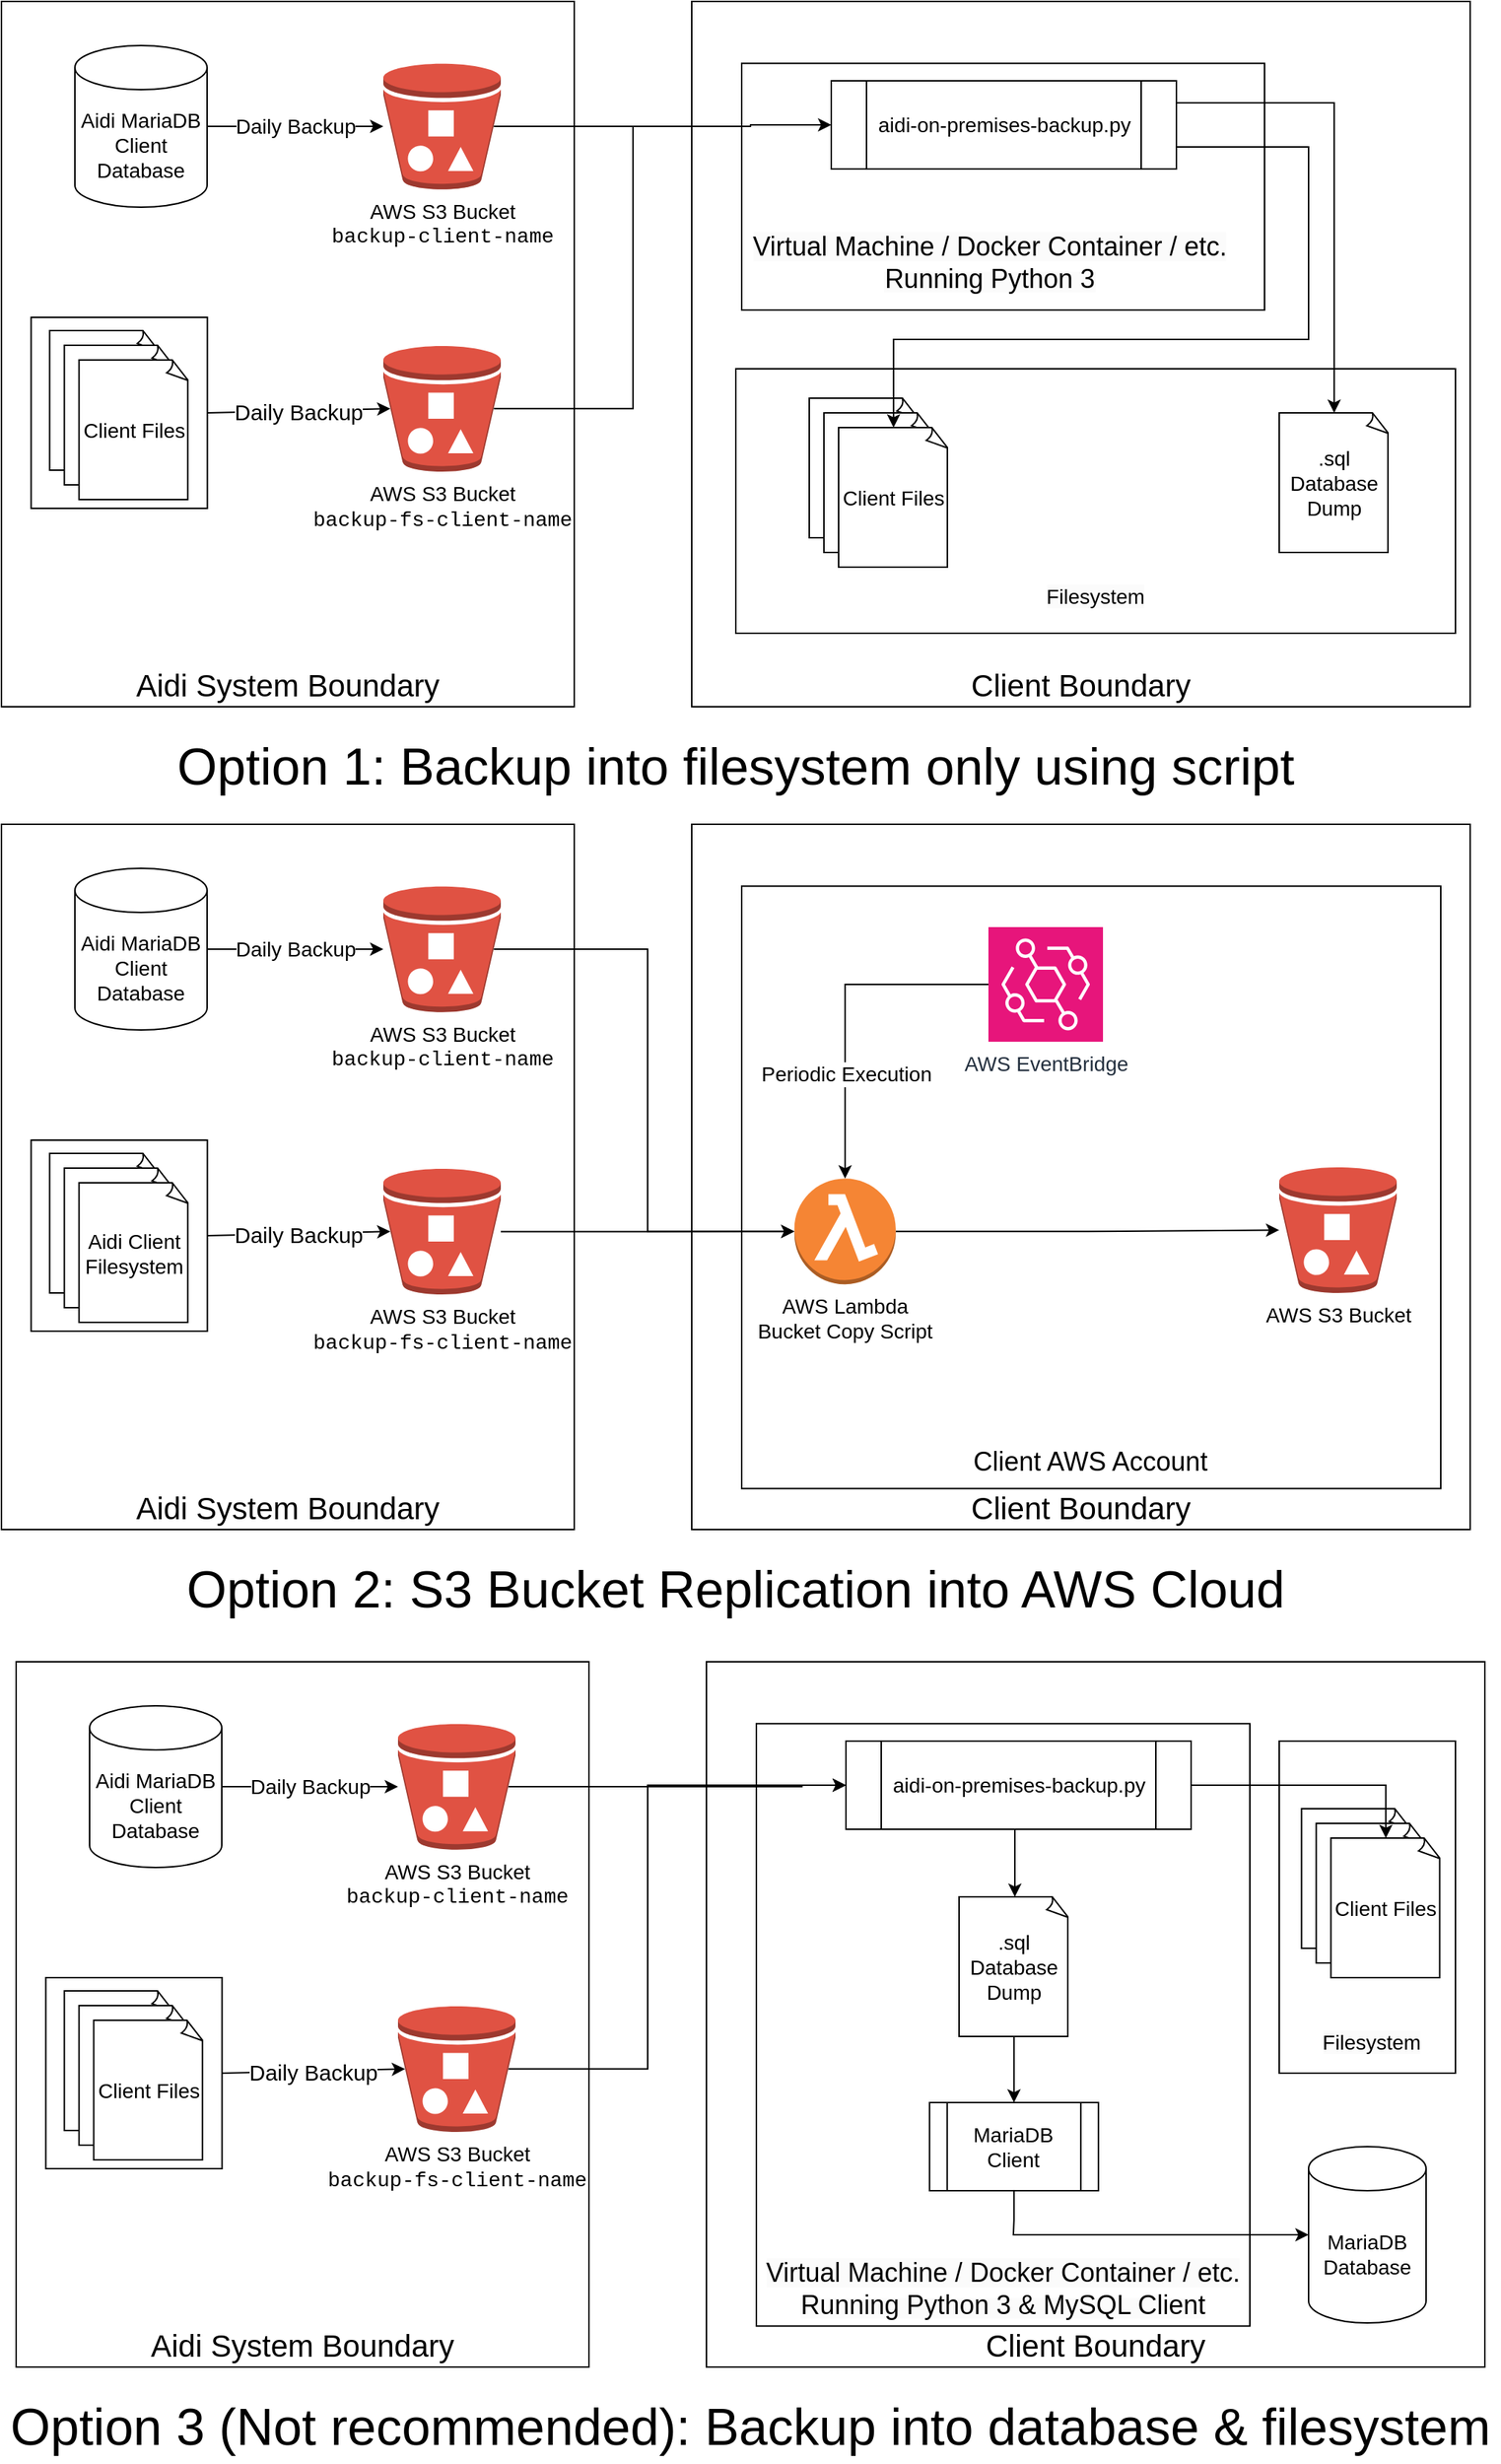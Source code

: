 <mxfile version="26.0.16" pages="2">
  <diagram name="English" id="qNE2tnQ1ey9XaKAJ4rmM">
    <mxGraphModel dx="2050" dy="1100" grid="1" gridSize="10" guides="1" tooltips="1" connect="1" arrows="1" fold="1" page="1" pageScale="1" pageWidth="827" pageHeight="1169" math="0" shadow="0">
      <root>
        <mxCell id="0" />
        <mxCell id="1" parent="0" />
        <mxCell id="evJDPauA_tZ8s-OFANVW-79" value="" style="rounded=0;whiteSpace=wrap;html=1;" vertex="1" parent="1">
          <mxGeometry x="580" y="1280" width="530" height="480" as="geometry" />
        </mxCell>
        <mxCell id="evJDPauA_tZ8s-OFANVW-102" value="" style="rounded=0;whiteSpace=wrap;html=1;" vertex="1" parent="1">
          <mxGeometry x="970" y="1334" width="120" height="226" as="geometry" />
        </mxCell>
        <mxCell id="evJDPauA_tZ8s-OFANVW-17" value="" style="rounded=0;whiteSpace=wrap;html=1;" vertex="1" parent="1">
          <mxGeometry x="100" y="150" width="390" height="480" as="geometry" />
        </mxCell>
        <mxCell id="evJDPauA_tZ8s-OFANVW-9" value="" style="rounded=0;whiteSpace=wrap;html=1;" vertex="1" parent="1">
          <mxGeometry x="120.2" y="365" width="120" height="130" as="geometry" />
        </mxCell>
        <mxCell id="evJDPauA_tZ8s-OFANVW-8" value="&lt;font style=&quot;font-size: 14px;&quot;&gt;Aidi MariaDB Client Database&lt;/font&gt;" style="shape=cylinder3;whiteSpace=wrap;html=1;boundedLbl=1;backgroundOutline=1;size=15;" vertex="1" parent="1">
          <mxGeometry x="150" y="180" width="90" height="110" as="geometry" />
        </mxCell>
        <mxCell id="evJDPauA_tZ8s-OFANVW-11" value="" style="whiteSpace=wrap;html=1;shape=mxgraph.basic.document" vertex="1" parent="1">
          <mxGeometry x="132.8" y="374" width="74.8" height="95" as="geometry" />
        </mxCell>
        <mxCell id="evJDPauA_tZ8s-OFANVW-13" value="" style="endArrow=classic;html=1;rounded=0;exitX=1;exitY=0.5;exitDx=0;exitDy=0;exitPerimeter=0;" edge="1" parent="1" source="evJDPauA_tZ8s-OFANVW-8" target="evJDPauA_tZ8s-OFANVW-14">
          <mxGeometry width="50" height="50" relative="1" as="geometry">
            <mxPoint x="260" y="240" as="sourcePoint" />
            <mxPoint x="440" y="235" as="targetPoint" />
          </mxGeometry>
        </mxCell>
        <mxCell id="evJDPauA_tZ8s-OFANVW-15" value="&lt;font style=&quot;font-size: 14px;&quot;&gt;Daily Backup&lt;/font&gt;" style="edgeLabel;html=1;align=center;verticalAlign=middle;resizable=0;points=[];fontSize=13;" vertex="1" connectable="0" parent="evJDPauA_tZ8s-OFANVW-13">
          <mxGeometry x="-0.001" y="-2" relative="1" as="geometry">
            <mxPoint y="-2" as="offset" />
          </mxGeometry>
        </mxCell>
        <mxCell id="evJDPauA_tZ8s-OFANVW-14" value="&lt;font style=&quot;font-size: 14px;&quot;&gt;AWS S3 Bucket&lt;/font&gt;&lt;div&gt;&lt;font style=&quot;font-size: 14px;&quot; face=&quot;Courier New&quot;&gt;backup-client-name&lt;/font&gt;&lt;/div&gt;" style="outlineConnect=0;dashed=0;verticalLabelPosition=bottom;verticalAlign=top;align=center;html=1;shape=mxgraph.aws3.bucket_with_objects;fillColor=#E05243;gradientColor=none;" vertex="1" parent="1">
          <mxGeometry x="360" y="192.13" width="80" height="85.75" as="geometry" />
        </mxCell>
        <mxCell id="evJDPauA_tZ8s-OFANVW-16" value="&lt;font style=&quot;font-size: 14px;&quot;&gt;AWS S3 Bucket&lt;br&gt;&lt;span style=&quot;font-family: &amp;quot;Courier New&amp;quot;;&quot;&gt;backup-fs-client-name&lt;/span&gt;&lt;/font&gt;" style="outlineConnect=0;dashed=0;verticalLabelPosition=bottom;verticalAlign=top;align=center;html=1;shape=mxgraph.aws3.bucket_with_objects;fillColor=#E05243;gradientColor=none;" vertex="1" parent="1">
          <mxGeometry x="360" y="384.25" width="80" height="85.75" as="geometry" />
        </mxCell>
        <mxCell id="evJDPauA_tZ8s-OFANVW-18" value="" style="endArrow=classic;html=1;rounded=0;entryX=0.06;entryY=0.5;entryDx=0;entryDy=0;entryPerimeter=0;exitX=1;exitY=0.5;exitDx=0;exitDy=0;" edge="1" parent="1" source="evJDPauA_tZ8s-OFANVW-9" target="evJDPauA_tZ8s-OFANVW-16">
          <mxGeometry width="50" height="50" relative="1" as="geometry">
            <mxPoint x="255.2" y="445" as="sourcePoint" />
            <mxPoint x="360.0" y="342.125" as="targetPoint" />
          </mxGeometry>
        </mxCell>
        <mxCell id="evJDPauA_tZ8s-OFANVW-19" value="&lt;font style=&quot;font-size: 15px;&quot;&gt;Daily Backup&lt;/font&gt;" style="edgeLabel;html=1;align=center;verticalAlign=middle;resizable=0;points=[];" vertex="1" connectable="0" parent="evJDPauA_tZ8s-OFANVW-18">
          <mxGeometry x="-0.164" y="-4" relative="1" as="geometry">
            <mxPoint x="9" y="-4" as="offset" />
          </mxGeometry>
        </mxCell>
        <mxCell id="evJDPauA_tZ8s-OFANVW-20" value="&lt;font style=&quot;font-size: 21px;&quot;&gt;Aidi System Boundary&lt;/font&gt;" style="text;html=1;align=center;verticalAlign=middle;whiteSpace=wrap;rounded=0;" vertex="1" parent="1">
          <mxGeometry x="100" y="600" width="390" height="30" as="geometry" />
        </mxCell>
        <mxCell id="evJDPauA_tZ8s-OFANVW-22" style="edgeStyle=orthogonalEdgeStyle;rounded=0;orthogonalLoop=1;jettySize=auto;html=1;exitX=0.5;exitY=1;exitDx=0;exitDy=0;" edge="1" parent="1" source="evJDPauA_tZ8s-OFANVW-17" target="evJDPauA_tZ8s-OFANVW-17">
          <mxGeometry relative="1" as="geometry" />
        </mxCell>
        <mxCell id="evJDPauA_tZ8s-OFANVW-27" value="" style="endArrow=classic;html=1;rounded=0;exitX=0.94;exitY=0.5;exitDx=0;exitDy=0;exitPerimeter=0;edgeStyle=orthogonalEdgeStyle;entryX=0;entryY=0.5;entryDx=0;entryDy=0;" edge="1" parent="1" source="evJDPauA_tZ8s-OFANVW-14" target="pIJ_8D4Enzd2oL0fbjV2-8">
          <mxGeometry width="50" height="50" relative="1" as="geometry">
            <mxPoint x="560" y="400" as="sourcePoint" />
            <mxPoint x="550" y="290" as="targetPoint" />
            <Array as="points">
              <mxPoint x="635" y="235" />
            </Array>
          </mxGeometry>
        </mxCell>
        <mxCell id="evJDPauA_tZ8s-OFANVW-53" value="" style="whiteSpace=wrap;html=1;shape=mxgraph.basic.document" vertex="1" parent="1">
          <mxGeometry x="142.8" y="384" width="74.8" height="95" as="geometry" />
        </mxCell>
        <mxCell id="evJDPauA_tZ8s-OFANVW-54" value="&lt;span style=&quot;font-size: 14px;&quot;&gt;Client Files&lt;/span&gt;" style="whiteSpace=wrap;html=1;shape=mxgraph.basic.document" vertex="1" parent="1">
          <mxGeometry x="152.8" y="394" width="74.8" height="95" as="geometry" />
        </mxCell>
        <mxCell id="evJDPauA_tZ8s-OFANVW-66" value="&lt;font style=&quot;font-size: 35px;&quot;&gt;Option 1: Backup into filesystem only using script&lt;/font&gt;" style="text;html=1;align=center;verticalAlign=middle;whiteSpace=wrap;rounded=0;fontSize=50;" vertex="1" parent="1">
          <mxGeometry x="100" y="650" width="1000" height="30" as="geometry" />
        </mxCell>
        <mxCell id="evJDPauA_tZ8s-OFANVW-67" value="" style="rounded=0;whiteSpace=wrap;html=1;" vertex="1" parent="1">
          <mxGeometry x="110" y="1280" width="390" height="480" as="geometry" />
        </mxCell>
        <mxCell id="evJDPauA_tZ8s-OFANVW-68" value="" style="rounded=0;whiteSpace=wrap;html=1;" vertex="1" parent="1">
          <mxGeometry x="130.2" y="1495" width="120" height="130" as="geometry" />
        </mxCell>
        <mxCell id="evJDPauA_tZ8s-OFANVW-69" value="&lt;font style=&quot;font-size: 14px;&quot;&gt;Aidi MariaDB Client Database&lt;/font&gt;" style="shape=cylinder3;whiteSpace=wrap;html=1;boundedLbl=1;backgroundOutline=1;size=15;" vertex="1" parent="1">
          <mxGeometry x="160" y="1310" width="90" height="110" as="geometry" />
        </mxCell>
        <mxCell id="evJDPauA_tZ8s-OFANVW-70" value="" style="whiteSpace=wrap;html=1;shape=mxgraph.basic.document" vertex="1" parent="1">
          <mxGeometry x="142.8" y="1504" width="74.8" height="95" as="geometry" />
        </mxCell>
        <mxCell id="evJDPauA_tZ8s-OFANVW-71" value="" style="endArrow=classic;html=1;rounded=0;exitX=1;exitY=0.5;exitDx=0;exitDy=0;exitPerimeter=0;" edge="1" parent="1" source="evJDPauA_tZ8s-OFANVW-69" target="evJDPauA_tZ8s-OFANVW-73">
          <mxGeometry width="50" height="50" relative="1" as="geometry">
            <mxPoint x="270" y="1370" as="sourcePoint" />
            <mxPoint x="450" y="1365" as="targetPoint" />
          </mxGeometry>
        </mxCell>
        <mxCell id="evJDPauA_tZ8s-OFANVW-72" value="&lt;font style=&quot;font-size: 14px;&quot;&gt;Daily Backup&lt;/font&gt;" style="edgeLabel;html=1;align=center;verticalAlign=middle;resizable=0;points=[];fontSize=13;" vertex="1" connectable="0" parent="evJDPauA_tZ8s-OFANVW-71">
          <mxGeometry x="-0.001" y="-2" relative="1" as="geometry">
            <mxPoint y="-2" as="offset" />
          </mxGeometry>
        </mxCell>
        <mxCell id="evJDPauA_tZ8s-OFANVW-73" value="&lt;font style=&quot;font-size: 14px;&quot;&gt;AWS S3 Bucket&lt;/font&gt;&lt;div&gt;&lt;font style=&quot;font-size: 14px;&quot; face=&quot;Courier New&quot;&gt;backup-client-name&lt;/font&gt;&lt;/div&gt;" style="outlineConnect=0;dashed=0;verticalLabelPosition=bottom;verticalAlign=top;align=center;html=1;shape=mxgraph.aws3.bucket_with_objects;fillColor=#E05243;gradientColor=none;" vertex="1" parent="1">
          <mxGeometry x="370" y="1322.13" width="80" height="85.75" as="geometry" />
        </mxCell>
        <mxCell id="evJDPauA_tZ8s-OFANVW-74" value="&lt;font style=&quot;font-size: 14px;&quot;&gt;AWS S3 Bucket&lt;br&gt;&lt;span style=&quot;font-family: &amp;quot;Courier New&amp;quot;;&quot;&gt;backup-fs-client-name&lt;/span&gt;&lt;/font&gt;" style="outlineConnect=0;dashed=0;verticalLabelPosition=bottom;verticalAlign=top;align=center;html=1;shape=mxgraph.aws3.bucket_with_objects;fillColor=#E05243;gradientColor=none;" vertex="1" parent="1">
          <mxGeometry x="370" y="1514.25" width="80" height="85.75" as="geometry" />
        </mxCell>
        <mxCell id="evJDPauA_tZ8s-OFANVW-75" value="" style="endArrow=classic;html=1;rounded=0;entryX=0.06;entryY=0.5;entryDx=0;entryDy=0;entryPerimeter=0;exitX=1;exitY=0.5;exitDx=0;exitDy=0;" edge="1" parent="1" source="evJDPauA_tZ8s-OFANVW-68" target="evJDPauA_tZ8s-OFANVW-74">
          <mxGeometry width="50" height="50" relative="1" as="geometry">
            <mxPoint x="265.2" y="1575" as="sourcePoint" />
            <mxPoint x="370.0" y="1472.125" as="targetPoint" />
          </mxGeometry>
        </mxCell>
        <mxCell id="evJDPauA_tZ8s-OFANVW-76" value="&lt;font style=&quot;font-size: 15px;&quot;&gt;Daily Backup&lt;/font&gt;" style="edgeLabel;html=1;align=center;verticalAlign=middle;resizable=0;points=[];" vertex="1" connectable="0" parent="evJDPauA_tZ8s-OFANVW-75">
          <mxGeometry x="-0.164" y="-4" relative="1" as="geometry">
            <mxPoint x="9" y="-4" as="offset" />
          </mxGeometry>
        </mxCell>
        <mxCell id="evJDPauA_tZ8s-OFANVW-77" value="&lt;font style=&quot;font-size: 21px;&quot;&gt;Aidi System Boundary&lt;/font&gt;" style="text;html=1;align=center;verticalAlign=middle;whiteSpace=wrap;rounded=0;" vertex="1" parent="1">
          <mxGeometry x="110" y="1730" width="390" height="30" as="geometry" />
        </mxCell>
        <mxCell id="evJDPauA_tZ8s-OFANVW-78" style="edgeStyle=orthogonalEdgeStyle;rounded=0;orthogonalLoop=1;jettySize=auto;html=1;exitX=0.5;exitY=1;exitDx=0;exitDy=0;" edge="1" parent="1" source="evJDPauA_tZ8s-OFANVW-67" target="evJDPauA_tZ8s-OFANVW-67">
          <mxGeometry relative="1" as="geometry" />
        </mxCell>
        <mxCell id="evJDPauA_tZ8s-OFANVW-80" value="&lt;font style=&quot;font-size: 21px;&quot;&gt;Client Boundary&lt;/font&gt;" style="text;html=1;align=center;verticalAlign=middle;whiteSpace=wrap;rounded=0;" vertex="1" parent="1">
          <mxGeometry x="580" y="1730" width="530" height="30" as="geometry" />
        </mxCell>
        <mxCell id="evJDPauA_tZ8s-OFANVW-81" value="" style="rounded=0;whiteSpace=wrap;html=1;" vertex="1" parent="1">
          <mxGeometry x="614" y="1322.13" width="336" height="410" as="geometry" />
        </mxCell>
        <mxCell id="evJDPauA_tZ8s-OFANVW-82" style="edgeStyle=orthogonalEdgeStyle;rounded=0;orthogonalLoop=1;jettySize=auto;html=1;exitX=0.5;exitY=1;exitDx=0;exitDy=0;" edge="1" parent="1" source="evJDPauA_tZ8s-OFANVW-81" target="evJDPauA_tZ8s-OFANVW-81">
          <mxGeometry relative="1" as="geometry" />
        </mxCell>
        <mxCell id="evJDPauA_tZ8s-OFANVW-83" value="&lt;div style=&quot;&quot;&gt;&lt;font style=&quot;font-size: 18px;&quot;&gt;&lt;span style=&quot;color: rgb(0, 0, 0); background-color: rgb(251, 251, 251); float: none; display: inline !important;&quot;&gt;Virtual Machine / Docker Container /&amp;nbsp;&lt;/span&gt;&lt;span style=&quot;color: rgb(0, 0, 0); background-color: rgb(251, 251, 251); float: none; display: inline !important;&quot;&gt;etc.&lt;/span&gt;&lt;/font&gt;&lt;/div&gt;&lt;span style=&quot;color: rgb(0, 0, 0); font-family: Helvetica; font-style: normal; font-variant-ligatures: normal; font-variant-caps: normal; font-weight: 400; letter-spacing: normal; orphans: 2; text-indent: 0px; text-transform: none; widows: 2; word-spacing: 0px; -webkit-text-stroke-width: 0px; white-space: normal; background-color: rgb(251, 251, 251); text-decoration-thickness: initial; text-decoration-style: initial; text-decoration-color: initial; float: none; display: inline !important;&quot;&gt;&lt;font style=&quot;font-size: 18px;&quot;&gt;Running Python 3 &amp;amp; MySQL Client&lt;/font&gt;&lt;/span&gt;" style="text;whiteSpace=wrap;html=1;align=center;" vertex="1" parent="1">
          <mxGeometry x="614" y="1679" width="336" height="35" as="geometry" />
        </mxCell>
        <mxCell id="evJDPauA_tZ8s-OFANVW-84" style="edgeStyle=orthogonalEdgeStyle;rounded=0;orthogonalLoop=1;jettySize=auto;html=1;exitX=0.5;exitY=1;exitDx=0;exitDy=0;exitPerimeter=0;entryX=0.5;entryY=0;entryDx=0;entryDy=0;" edge="1" parent="1" source="evJDPauA_tZ8s-OFANVW-98" target="evJDPauA_tZ8s-OFANVW-92">
          <mxGeometry relative="1" as="geometry">
            <mxPoint x="685" y="1525" as="sourcePoint" />
          </mxGeometry>
        </mxCell>
        <mxCell id="evJDPauA_tZ8s-OFANVW-85" value="&lt;font style=&quot;font-size: 14px;&quot;&gt;aidi-on-premises-backup.py&lt;/font&gt;" style="shape=process;whiteSpace=wrap;html=1;backgroundOutline=1;" vertex="1" parent="1">
          <mxGeometry x="675" y="1334" width="235" height="60" as="geometry" />
        </mxCell>
        <mxCell id="evJDPauA_tZ8s-OFANVW-86" value="" style="endArrow=classic;html=1;rounded=0;exitX=0.94;exitY=0.5;exitDx=0;exitDy=0;exitPerimeter=0;edgeStyle=orthogonalEdgeStyle;entryX=0;entryY=0.5;entryDx=0;entryDy=0;" edge="1" parent="1" source="evJDPauA_tZ8s-OFANVW-73" target="evJDPauA_tZ8s-OFANVW-85">
          <mxGeometry width="50" height="50" relative="1" as="geometry">
            <mxPoint x="570" y="1530" as="sourcePoint" />
            <mxPoint x="620" y="1480" as="targetPoint" />
            <Array as="points">
              <mxPoint x="645" y="1365" />
            </Array>
          </mxGeometry>
        </mxCell>
        <mxCell id="evJDPauA_tZ8s-OFANVW-87" style="edgeStyle=orthogonalEdgeStyle;rounded=0;orthogonalLoop=1;jettySize=auto;html=1;exitX=0.5;exitY=1;exitDx=0;exitDy=0;entryX=0.5;entryY=0;entryDx=0;entryDy=0;entryPerimeter=0;" edge="1" parent="1" source="evJDPauA_tZ8s-OFANVW-85" target="evJDPauA_tZ8s-OFANVW-98">
          <mxGeometry relative="1" as="geometry">
            <mxPoint x="685" y="1460" as="targetPoint" />
            <Array as="points">
              <mxPoint x="790" y="1394" />
              <mxPoint x="790" y="1440" />
            </Array>
          </mxGeometry>
        </mxCell>
        <mxCell id="evJDPauA_tZ8s-OFANVW-88" style="edgeStyle=orthogonalEdgeStyle;rounded=0;orthogonalLoop=1;jettySize=auto;html=1;entryX=0;entryY=0.5;entryDx=0;entryDy=0;exitX=0.94;exitY=0.5;exitDx=0;exitDy=0;exitPerimeter=0;" edge="1" parent="1" source="evJDPauA_tZ8s-OFANVW-74" target="evJDPauA_tZ8s-OFANVW-85">
          <mxGeometry relative="1" as="geometry">
            <Array as="points">
              <mxPoint x="540" y="1557" />
              <mxPoint x="540" y="1364" />
            </Array>
          </mxGeometry>
        </mxCell>
        <mxCell id="evJDPauA_tZ8s-OFANVW-91" style="edgeStyle=orthogonalEdgeStyle;rounded=0;orthogonalLoop=1;jettySize=auto;html=1;exitX=0.5;exitY=1;exitDx=0;exitDy=0;entryX=0;entryY=0.5;entryDx=0;entryDy=0;entryPerimeter=0;" edge="1" parent="1" source="evJDPauA_tZ8s-OFANVW-92" target="evJDPauA_tZ8s-OFANVW-95">
          <mxGeometry relative="1" as="geometry">
            <Array as="points">
              <mxPoint x="789" y="1660" />
              <mxPoint x="789" y="1670" />
            </Array>
          </mxGeometry>
        </mxCell>
        <mxCell id="evJDPauA_tZ8s-OFANVW-92" value="&lt;font style=&quot;font-size: 14px;&quot;&gt;MariaDB Client&lt;/font&gt;" style="shape=process;whiteSpace=wrap;html=1;backgroundOutline=1;" vertex="1" parent="1">
          <mxGeometry x="731.9" y="1580" width="115" height="60" as="geometry" />
        </mxCell>
        <mxCell id="evJDPauA_tZ8s-OFANVW-95" value="&lt;font style=&quot;font-size: 14px;&quot;&gt;MariaDB Database&lt;/font&gt;" style="shape=cylinder3;whiteSpace=wrap;html=1;boundedLbl=1;backgroundOutline=1;size=15;" vertex="1" parent="1">
          <mxGeometry x="990" y="1610" width="80" height="120" as="geometry" />
        </mxCell>
        <mxCell id="evJDPauA_tZ8s-OFANVW-96" value="" style="whiteSpace=wrap;html=1;shape=mxgraph.basic.document" vertex="1" parent="1">
          <mxGeometry x="152.8" y="1514" width="74.8" height="95" as="geometry" />
        </mxCell>
        <mxCell id="evJDPauA_tZ8s-OFANVW-97" value="&lt;span style=&quot;font-size: 14px;&quot;&gt;Client Files&lt;/span&gt;" style="whiteSpace=wrap;html=1;shape=mxgraph.basic.document" vertex="1" parent="1">
          <mxGeometry x="162.8" y="1524" width="74.8" height="95" as="geometry" />
        </mxCell>
        <mxCell id="evJDPauA_tZ8s-OFANVW-98" value="&lt;span style=&quot;font-size: 14px;&quot;&gt;.sql Database Dump&lt;/span&gt;" style="whiteSpace=wrap;html=1;shape=mxgraph.basic.document" vertex="1" parent="1">
          <mxGeometry x="752.0" y="1440" width="74.8" height="95" as="geometry" />
        </mxCell>
        <mxCell id="evJDPauA_tZ8s-OFANVW-99" value="" style="whiteSpace=wrap;html=1;shape=mxgraph.basic.document" vertex="1" parent="1">
          <mxGeometry x="985.2" y="1380" width="74.8" height="95" as="geometry" />
        </mxCell>
        <mxCell id="evJDPauA_tZ8s-OFANVW-100" value="" style="whiteSpace=wrap;html=1;shape=mxgraph.basic.document" vertex="1" parent="1">
          <mxGeometry x="995.2" y="1390" width="74.8" height="95" as="geometry" />
        </mxCell>
        <mxCell id="evJDPauA_tZ8s-OFANVW-101" value="&lt;span style=&quot;font-size: 14px;&quot;&gt;Client Files&lt;/span&gt;" style="whiteSpace=wrap;html=1;shape=mxgraph.basic.document" vertex="1" parent="1">
          <mxGeometry x="1005.2" y="1400" width="74.8" height="95" as="geometry" />
        </mxCell>
        <mxCell id="evJDPauA_tZ8s-OFANVW-103" value="&lt;font style=&quot;font-size: 35px;&quot;&gt;Option 3 (Not recommended): Backup into database &amp;amp; filesystem&lt;/font&gt;" style="text;html=1;align=center;verticalAlign=middle;whiteSpace=wrap;rounded=0;fontSize=50;" vertex="1" parent="1">
          <mxGeometry x="100" y="1780" width="1020" height="30" as="geometry" />
        </mxCell>
        <mxCell id="evJDPauA_tZ8s-OFANVW-178" value="" style="rounded=0;whiteSpace=wrap;html=1;" vertex="1" parent="1">
          <mxGeometry x="100" y="710" width="390" height="480" as="geometry" />
        </mxCell>
        <mxCell id="evJDPauA_tZ8s-OFANVW-179" value="" style="rounded=0;whiteSpace=wrap;html=1;" vertex="1" parent="1">
          <mxGeometry x="120.2" y="925" width="120" height="130" as="geometry" />
        </mxCell>
        <mxCell id="evJDPauA_tZ8s-OFANVW-180" value="&lt;font style=&quot;font-size: 14px;&quot;&gt;Aidi MariaDB Client Database&lt;/font&gt;" style="shape=cylinder3;whiteSpace=wrap;html=1;boundedLbl=1;backgroundOutline=1;size=15;" vertex="1" parent="1">
          <mxGeometry x="150" y="740" width="90" height="110" as="geometry" />
        </mxCell>
        <mxCell id="evJDPauA_tZ8s-OFANVW-181" value="" style="whiteSpace=wrap;html=1;shape=mxgraph.basic.document" vertex="1" parent="1">
          <mxGeometry x="132.8" y="934" width="74.8" height="95" as="geometry" />
        </mxCell>
        <mxCell id="evJDPauA_tZ8s-OFANVW-182" value="" style="endArrow=classic;html=1;rounded=0;exitX=1;exitY=0.5;exitDx=0;exitDy=0;exitPerimeter=0;" edge="1" parent="1" source="evJDPauA_tZ8s-OFANVW-180" target="evJDPauA_tZ8s-OFANVW-184">
          <mxGeometry width="50" height="50" relative="1" as="geometry">
            <mxPoint x="260" y="800" as="sourcePoint" />
            <mxPoint x="440" y="795" as="targetPoint" />
          </mxGeometry>
        </mxCell>
        <mxCell id="evJDPauA_tZ8s-OFANVW-183" value="&lt;font style=&quot;font-size: 14px;&quot;&gt;Daily Backup&lt;/font&gt;" style="edgeLabel;html=1;align=center;verticalAlign=middle;resizable=0;points=[];fontSize=13;" vertex="1" connectable="0" parent="evJDPauA_tZ8s-OFANVW-182">
          <mxGeometry x="-0.001" y="-2" relative="1" as="geometry">
            <mxPoint y="-2" as="offset" />
          </mxGeometry>
        </mxCell>
        <mxCell id="evJDPauA_tZ8s-OFANVW-184" value="&lt;font style=&quot;font-size: 14px;&quot;&gt;AWS S3 Bucket&lt;/font&gt;&lt;div&gt;&lt;font style=&quot;font-size: 14px;&quot; face=&quot;Courier New&quot;&gt;backup-client-name&lt;/font&gt;&lt;/div&gt;" style="outlineConnect=0;dashed=0;verticalLabelPosition=bottom;verticalAlign=top;align=center;html=1;shape=mxgraph.aws3.bucket_with_objects;fillColor=#E05243;gradientColor=none;" vertex="1" parent="1">
          <mxGeometry x="360" y="752.13" width="80" height="85.75" as="geometry" />
        </mxCell>
        <mxCell id="evJDPauA_tZ8s-OFANVW-185" value="&lt;font style=&quot;font-size: 14px;&quot;&gt;AWS S3 Bucket&lt;br&gt;&lt;span style=&quot;font-family: &amp;quot;Courier New&amp;quot;;&quot;&gt;backup-fs-client-name&lt;/span&gt;&lt;/font&gt;" style="outlineConnect=0;dashed=0;verticalLabelPosition=bottom;verticalAlign=top;align=center;html=1;shape=mxgraph.aws3.bucket_with_objects;fillColor=#E05243;gradientColor=none;" vertex="1" parent="1">
          <mxGeometry x="360" y="944.25" width="80" height="85.75" as="geometry" />
        </mxCell>
        <mxCell id="evJDPauA_tZ8s-OFANVW-186" value="" style="endArrow=classic;html=1;rounded=0;entryX=0.06;entryY=0.5;entryDx=0;entryDy=0;entryPerimeter=0;exitX=1;exitY=0.5;exitDx=0;exitDy=0;" edge="1" parent="1" source="evJDPauA_tZ8s-OFANVW-179" target="evJDPauA_tZ8s-OFANVW-185">
          <mxGeometry width="50" height="50" relative="1" as="geometry">
            <mxPoint x="255.2" y="1005" as="sourcePoint" />
            <mxPoint x="360.0" y="902.125" as="targetPoint" />
          </mxGeometry>
        </mxCell>
        <mxCell id="evJDPauA_tZ8s-OFANVW-187" value="&lt;font style=&quot;font-size: 15px;&quot;&gt;Daily Backup&lt;/font&gt;" style="edgeLabel;html=1;align=center;verticalAlign=middle;resizable=0;points=[];" vertex="1" connectable="0" parent="evJDPauA_tZ8s-OFANVW-186">
          <mxGeometry x="-0.164" y="-4" relative="1" as="geometry">
            <mxPoint x="9" y="-4" as="offset" />
          </mxGeometry>
        </mxCell>
        <mxCell id="evJDPauA_tZ8s-OFANVW-188" value="&lt;font style=&quot;font-size: 21px;&quot;&gt;Aidi System Boundary&lt;/font&gt;" style="text;html=1;align=center;verticalAlign=middle;whiteSpace=wrap;rounded=0;" vertex="1" parent="1">
          <mxGeometry x="100" y="1160" width="390" height="30" as="geometry" />
        </mxCell>
        <mxCell id="evJDPauA_tZ8s-OFANVW-189" style="edgeStyle=orthogonalEdgeStyle;rounded=0;orthogonalLoop=1;jettySize=auto;html=1;exitX=0.5;exitY=1;exitDx=0;exitDy=0;" edge="1" parent="1" source="evJDPauA_tZ8s-OFANVW-178" target="evJDPauA_tZ8s-OFANVW-178">
          <mxGeometry relative="1" as="geometry" />
        </mxCell>
        <mxCell id="evJDPauA_tZ8s-OFANVW-190" value="" style="rounded=0;whiteSpace=wrap;html=1;" vertex="1" parent="1">
          <mxGeometry x="570" y="710" width="530" height="480" as="geometry" />
        </mxCell>
        <mxCell id="evJDPauA_tZ8s-OFANVW-191" value="&lt;font style=&quot;font-size: 21px;&quot;&gt;Client Boundary&lt;/font&gt;" style="text;html=1;align=center;verticalAlign=middle;whiteSpace=wrap;rounded=0;" vertex="1" parent="1">
          <mxGeometry x="570" y="1160" width="530" height="30" as="geometry" />
        </mxCell>
        <mxCell id="evJDPauA_tZ8s-OFANVW-192" value="" style="rounded=0;whiteSpace=wrap;html=1;" vertex="1" parent="1">
          <mxGeometry x="604" y="752.13" width="476" height="410" as="geometry" />
        </mxCell>
        <mxCell id="evJDPauA_tZ8s-OFANVW-193" style="edgeStyle=orthogonalEdgeStyle;rounded=0;orthogonalLoop=1;jettySize=auto;html=1;exitX=0.5;exitY=1;exitDx=0;exitDy=0;" edge="1" parent="1" source="evJDPauA_tZ8s-OFANVW-192" target="evJDPauA_tZ8s-OFANVW-192">
          <mxGeometry relative="1" as="geometry" />
        </mxCell>
        <mxCell id="evJDPauA_tZ8s-OFANVW-194" value="&lt;div style=&quot;&quot;&gt;&lt;br&gt;&lt;/div&gt;" style="text;whiteSpace=wrap;html=1;align=center;" vertex="1" parent="1">
          <mxGeometry x="604" y="1109" width="336" height="35" as="geometry" />
        </mxCell>
        <mxCell id="evJDPauA_tZ8s-OFANVW-204" value="" style="whiteSpace=wrap;html=1;shape=mxgraph.basic.document" vertex="1" parent="1">
          <mxGeometry x="142.8" y="944" width="74.8" height="95" as="geometry" />
        </mxCell>
        <mxCell id="evJDPauA_tZ8s-OFANVW-205" value="&lt;span style=&quot;font-size: 14px;&quot;&gt;Aidi Client Filesystem&lt;/span&gt;" style="whiteSpace=wrap;html=1;shape=mxgraph.basic.document" vertex="1" parent="1">
          <mxGeometry x="152.8" y="954" width="74.8" height="95" as="geometry" />
        </mxCell>
        <mxCell id="evJDPauA_tZ8s-OFANVW-211" value="&lt;font style=&quot;font-size: 35px;&quot;&gt;Option 2: S3 Bucket Replication into AWS Cloud&lt;/font&gt;" style="text;html=1;align=center;verticalAlign=middle;whiteSpace=wrap;rounded=0;fontSize=50;" vertex="1" parent="1">
          <mxGeometry x="100" y="1210" width="1000" height="30" as="geometry" />
        </mxCell>
        <mxCell id="evJDPauA_tZ8s-OFANVW-217" style="edgeStyle=orthogonalEdgeStyle;rounded=0;orthogonalLoop=1;jettySize=auto;html=1;" edge="1" parent="1" source="evJDPauA_tZ8s-OFANVW-213" target="evJDPauA_tZ8s-OFANVW-215">
          <mxGeometry relative="1" as="geometry" />
        </mxCell>
        <mxCell id="evJDPauA_tZ8s-OFANVW-218" value="&lt;font style=&quot;font-size: 14px;&quot;&gt;Periodic Execution&lt;/font&gt;" style="edgeLabel;html=1;align=center;verticalAlign=middle;resizable=0;points=[];" vertex="1" connectable="0" parent="evJDPauA_tZ8s-OFANVW-217">
          <mxGeometry x="-0.405" y="1" relative="1" as="geometry">
            <mxPoint x="-29" y="60" as="offset" />
          </mxGeometry>
        </mxCell>
        <mxCell id="evJDPauA_tZ8s-OFANVW-213" value="&lt;font style=&quot;font-size: 14px;&quot;&gt;AWS EventBridge&lt;/font&gt;" style="sketch=0;points=[[0,0,0],[0.25,0,0],[0.5,0,0],[0.75,0,0],[1,0,0],[0,1,0],[0.25,1,0],[0.5,1,0],[0.75,1,0],[1,1,0],[0,0.25,0],[0,0.5,0],[0,0.75,0],[1,0.25,0],[1,0.5,0],[1,0.75,0]];outlineConnect=0;fontColor=#232F3E;fillColor=#E7157B;strokeColor=#ffffff;dashed=0;verticalLabelPosition=bottom;verticalAlign=top;align=center;html=1;fontSize=12;fontStyle=0;aspect=fixed;shape=mxgraph.aws4.resourceIcon;resIcon=mxgraph.aws4.eventbridge;" vertex="1" parent="1">
          <mxGeometry x="772" y="780" width="78" height="78" as="geometry" />
        </mxCell>
        <mxCell id="evJDPauA_tZ8s-OFANVW-221" style="edgeStyle=orthogonalEdgeStyle;rounded=0;orthogonalLoop=1;jettySize=auto;html=1;exitX=1;exitY=0.5;exitDx=0;exitDy=0;exitPerimeter=0;" edge="1" parent="1" source="evJDPauA_tZ8s-OFANVW-215" target="evJDPauA_tZ8s-OFANVW-216">
          <mxGeometry relative="1" as="geometry" />
        </mxCell>
        <mxCell id="evJDPauA_tZ8s-OFANVW-215" value="&lt;font style=&quot;font-size: 14px;&quot;&gt;AWS Lambda&lt;br&gt;Bucket Copy Script&lt;/font&gt;" style="outlineConnect=0;dashed=0;verticalLabelPosition=bottom;verticalAlign=top;align=center;html=1;shape=mxgraph.aws3.lambda_function;fillColor=#F58534;gradientColor=none;" vertex="1" parent="1">
          <mxGeometry x="639.9" y="951.12" width="69" height="72" as="geometry" />
        </mxCell>
        <mxCell id="evJDPauA_tZ8s-OFANVW-216" value="&lt;font style=&quot;font-size: 14px;&quot;&gt;AWS S3 Bucket&lt;br&gt;&lt;/font&gt;" style="outlineConnect=0;dashed=0;verticalLabelPosition=bottom;verticalAlign=top;align=center;html=1;shape=mxgraph.aws3.bucket_with_objects;fillColor=#E05243;gradientColor=none;" vertex="1" parent="1">
          <mxGeometry x="970" y="943.25" width="80" height="85.75" as="geometry" />
        </mxCell>
        <mxCell id="evJDPauA_tZ8s-OFANVW-219" style="edgeStyle=orthogonalEdgeStyle;rounded=0;orthogonalLoop=1;jettySize=auto;html=1;" edge="1" parent="1" source="evJDPauA_tZ8s-OFANVW-185" target="evJDPauA_tZ8s-OFANVW-215">
          <mxGeometry relative="1" as="geometry" />
        </mxCell>
        <mxCell id="evJDPauA_tZ8s-OFANVW-220" style="edgeStyle=orthogonalEdgeStyle;rounded=0;orthogonalLoop=1;jettySize=auto;html=1;exitX=0.94;exitY=0.5;exitDx=0;exitDy=0;exitPerimeter=0;entryX=0;entryY=0.5;entryDx=0;entryDy=0;entryPerimeter=0;" edge="1" parent="1" source="evJDPauA_tZ8s-OFANVW-184" target="evJDPauA_tZ8s-OFANVW-215">
          <mxGeometry relative="1" as="geometry" />
        </mxCell>
        <mxCell id="fg2McF7OsFGFbqpdVly3-1" value="&lt;div style=&quot;&quot;&gt;&lt;span style=&quot;font-size: 18px;&quot;&gt;Client AWS Account&lt;/span&gt;&lt;/div&gt;" style="text;whiteSpace=wrap;html=1;align=center;" vertex="1" parent="1">
          <mxGeometry x="606.45" y="1127.13" width="471.1" height="35" as="geometry" />
        </mxCell>
        <mxCell id="pIJ_8D4Enzd2oL0fbjV2-1" value="" style="rounded=0;whiteSpace=wrap;html=1;" vertex="1" parent="1">
          <mxGeometry x="570" y="150" width="530" height="480" as="geometry" />
        </mxCell>
        <mxCell id="pIJ_8D4Enzd2oL0fbjV2-2" value="" style="rounded=0;whiteSpace=wrap;html=1;" vertex="1" parent="1">
          <mxGeometry x="600" y="400" width="490" height="180" as="geometry" />
        </mxCell>
        <mxCell id="pIJ_8D4Enzd2oL0fbjV2-3" value="&lt;span style=&quot;font-size: 21px;&quot;&gt;Client Boundary&lt;/span&gt;" style="text;html=1;align=center;verticalAlign=middle;whiteSpace=wrap;rounded=0;" vertex="1" parent="1">
          <mxGeometry x="570" y="600" width="530" height="30" as="geometry" />
        </mxCell>
        <mxCell id="pIJ_8D4Enzd2oL0fbjV2-4" value="" style="rounded=0;whiteSpace=wrap;html=1;" vertex="1" parent="1">
          <mxGeometry x="604" y="192.13" width="356" height="167.87" as="geometry" />
        </mxCell>
        <mxCell id="pIJ_8D4Enzd2oL0fbjV2-5" style="edgeStyle=orthogonalEdgeStyle;rounded=0;orthogonalLoop=1;jettySize=auto;html=1;exitX=0.5;exitY=1;exitDx=0;exitDy=0;" edge="1" parent="1" source="pIJ_8D4Enzd2oL0fbjV2-4" target="pIJ_8D4Enzd2oL0fbjV2-4">
          <mxGeometry relative="1" as="geometry" />
        </mxCell>
        <mxCell id="pIJ_8D4Enzd2oL0fbjV2-6" value="&lt;div style=&quot;&quot;&gt;&lt;div&gt;&lt;font style=&quot;font-size: 18px;&quot;&gt;&lt;span style=&quot;color: rgb(0, 0, 0); background-color: rgb(251, 251, 251); float: none; display: inline !important;&quot;&gt;Virtual Machine / Docker Container /&amp;nbsp;&lt;/span&gt;&lt;span style=&quot;color: rgb(0, 0, 0); background-color: rgb(251, 251, 251); float: none; display: inline !important;&quot;&gt;etc.&lt;/span&gt;&lt;/font&gt;&lt;/div&gt;&lt;span style=&quot;color: rgb(0, 0, 0); background-color: rgb(251, 251, 251); float: none; display: inline !important;&quot;&gt;&lt;font style=&quot;font-size: 18px;&quot;&gt;Running Python 3&lt;/font&gt;&lt;/span&gt;&lt;/div&gt;" style="text;whiteSpace=wrap;html=1;align=center;" vertex="1" parent="1">
          <mxGeometry x="600" y="300" width="346" height="60" as="geometry" />
        </mxCell>
        <mxCell id="pIJ_8D4Enzd2oL0fbjV2-7" style="edgeStyle=orthogonalEdgeStyle;rounded=0;orthogonalLoop=1;jettySize=auto;html=1;exitX=1;exitY=0.25;exitDx=0;exitDy=0;" edge="1" parent="1" source="pIJ_8D4Enzd2oL0fbjV2-8" target="pIJ_8D4Enzd2oL0fbjV2-13">
          <mxGeometry relative="1" as="geometry" />
        </mxCell>
        <mxCell id="pIJ_8D4Enzd2oL0fbjV2-8" value="&lt;font style=&quot;font-size: 14px;&quot;&gt;aidi-on-premises-backup.py&lt;/font&gt;" style="shape=process;whiteSpace=wrap;html=1;backgroundOutline=1;" vertex="1" parent="1">
          <mxGeometry x="665" y="204" width="235" height="60" as="geometry" />
        </mxCell>
        <mxCell id="pIJ_8D4Enzd2oL0fbjV2-9" value="" style="whiteSpace=wrap;html=1;shape=mxgraph.basic.document" vertex="1" parent="1">
          <mxGeometry x="650" y="420" width="74.8" height="95" as="geometry" />
        </mxCell>
        <mxCell id="pIJ_8D4Enzd2oL0fbjV2-10" value="" style="whiteSpace=wrap;html=1;shape=mxgraph.basic.document" vertex="1" parent="1">
          <mxGeometry x="660" y="430" width="74.8" height="95" as="geometry" />
        </mxCell>
        <mxCell id="pIJ_8D4Enzd2oL0fbjV2-11" value="&lt;span style=&quot;font-size: 14px;&quot;&gt;Client Files&lt;/span&gt;" style="whiteSpace=wrap;html=1;shape=mxgraph.basic.document" vertex="1" parent="1">
          <mxGeometry x="670" y="440" width="74.8" height="95" as="geometry" />
        </mxCell>
        <mxCell id="pIJ_8D4Enzd2oL0fbjV2-12" value="&lt;span style=&quot;color: rgb(0, 0, 0); font-family: Helvetica; font-size: 14px; font-style: normal; font-variant-ligatures: normal; font-variant-caps: normal; font-weight: 400; letter-spacing: normal; orphans: 2; text-indent: 0px; text-transform: none; widows: 2; word-spacing: 0px; -webkit-text-stroke-width: 0px; white-space: normal; background-color: rgb(251, 251, 251); text-decoration-thickness: initial; text-decoration-style: initial; text-decoration-color: initial; float: none; display: inline !important;&quot;&gt;Filesystem&lt;/span&gt;" style="text;whiteSpace=wrap;html=1;align=center;" vertex="1" parent="1">
          <mxGeometry x="600" y="540" width="490" height="40" as="geometry" />
        </mxCell>
        <mxCell id="pIJ_8D4Enzd2oL0fbjV2-13" value="&lt;span style=&quot;font-size: 14px;&quot;&gt;.sql Database Dump&lt;/span&gt;" style="whiteSpace=wrap;html=1;shape=mxgraph.basic.document" vertex="1" parent="1">
          <mxGeometry x="970" y="430" width="74.8" height="95" as="geometry" />
        </mxCell>
        <mxCell id="pIJ_8D4Enzd2oL0fbjV2-14" style="edgeStyle=orthogonalEdgeStyle;rounded=0;orthogonalLoop=1;jettySize=auto;html=1;exitX=1;exitY=0.75;exitDx=0;exitDy=0;entryX=0.5;entryY=0;entryDx=0;entryDy=0;entryPerimeter=0;" edge="1" parent="1" source="pIJ_8D4Enzd2oL0fbjV2-8" target="pIJ_8D4Enzd2oL0fbjV2-11">
          <mxGeometry relative="1" as="geometry">
            <Array as="points">
              <mxPoint x="990" y="249" />
              <mxPoint x="990" y="380" />
              <mxPoint x="707" y="380" />
            </Array>
          </mxGeometry>
        </mxCell>
        <mxCell id="evJDPauA_tZ8s-OFANVW-36" style="edgeStyle=orthogonalEdgeStyle;rounded=0;orthogonalLoop=1;jettySize=auto;html=1;exitX=0.94;exitY=0.5;exitDx=0;exitDy=0;exitPerimeter=0;entryX=0;entryY=0.5;entryDx=0;entryDy=0;" edge="1" parent="1" source="evJDPauA_tZ8s-OFANVW-16" target="pIJ_8D4Enzd2oL0fbjV2-8">
          <mxGeometry relative="1" as="geometry">
            <mxPoint x="560" y="280" as="targetPoint" />
            <Array as="points">
              <mxPoint x="530" y="427" />
              <mxPoint x="530" y="235" />
              <mxPoint x="610" y="235" />
              <mxPoint x="610" y="234" />
            </Array>
          </mxGeometry>
        </mxCell>
        <mxCell id="pIJ_8D4Enzd2oL0fbjV2-15" value="&lt;span style=&quot;color: rgb(0, 0, 0); font-family: Helvetica; font-size: 14px; font-style: normal; font-variant-ligatures: normal; font-variant-caps: normal; font-weight: 400; letter-spacing: normal; orphans: 2; text-indent: 0px; text-transform: none; widows: 2; word-spacing: 0px; -webkit-text-stroke-width: 0px; white-space: normal; background-color: rgb(251, 251, 251); text-decoration-thickness: initial; text-decoration-style: initial; text-decoration-color: initial; float: none; display: inline !important;&quot;&gt;Filesystem&lt;/span&gt;" style="text;whiteSpace=wrap;html=1;align=center;" vertex="1" parent="1">
          <mxGeometry x="992.6" y="1524" width="80" height="40" as="geometry" />
        </mxCell>
        <mxCell id="evJDPauA_tZ8s-OFANVW-90" style="edgeStyle=orthogonalEdgeStyle;rounded=0;orthogonalLoop=1;jettySize=auto;html=1;exitX=1;exitY=0.5;exitDx=0;exitDy=0;entryX=0.5;entryY=0;entryDx=0;entryDy=0;entryPerimeter=0;" edge="1" parent="1" source="evJDPauA_tZ8s-OFANVW-85" target="evJDPauA_tZ8s-OFANVW-101">
          <mxGeometry relative="1" as="geometry">
            <mxPoint x="865" y="1439" as="targetPoint" />
            <Array as="points">
              <mxPoint x="1043" y="1364" />
            </Array>
          </mxGeometry>
        </mxCell>
      </root>
    </mxGraphModel>
  </diagram>
  <diagram id="eYdcj2eTKKpMN0b9hcx2" name="French">
    <mxGraphModel dx="2358" dy="1265" grid="1" gridSize="10" guides="1" tooltips="1" connect="1" arrows="1" fold="1" page="1" pageScale="1" pageWidth="827" pageHeight="1169" math="0" shadow="0">
      <root>
        <mxCell id="0" />
        <mxCell id="1" parent="0" />
        <mxCell id="mBiJgOp8xfEPgOJZxMXu-13" value="" style="rounded=0;whiteSpace=wrap;html=1;" vertex="1" parent="1">
          <mxGeometry x="570" y="150" width="530" height="480" as="geometry" />
        </mxCell>
        <mxCell id="mBiJgOp8xfEPgOJZxMXu-33" value="" style="rounded=0;whiteSpace=wrap;html=1;" vertex="1" parent="1">
          <mxGeometry x="600" y="400" width="490" height="180" as="geometry" />
        </mxCell>
        <mxCell id="mBiJgOp8xfEPgOJZxMXu-1" value="" style="rounded=0;whiteSpace=wrap;html=1;" vertex="1" parent="1">
          <mxGeometry x="100" y="150" width="390" height="480" as="geometry" />
        </mxCell>
        <mxCell id="mBiJgOp8xfEPgOJZxMXu-2" value="" style="rounded=0;whiteSpace=wrap;html=1;" vertex="1" parent="1">
          <mxGeometry x="120.2" y="365" width="120" height="130" as="geometry" />
        </mxCell>
        <mxCell id="mBiJgOp8xfEPgOJZxMXu-3" value="&lt;font style=&quot;font-size: 14px;&quot;&gt;Base de données Aidi MariaDB&lt;/font&gt;" style="shape=cylinder3;whiteSpace=wrap;html=1;boundedLbl=1;backgroundOutline=1;size=15;" vertex="1" parent="1">
          <mxGeometry x="150" y="180" width="90" height="110" as="geometry" />
        </mxCell>
        <mxCell id="mBiJgOp8xfEPgOJZxMXu-4" value="" style="whiteSpace=wrap;html=1;shape=mxgraph.basic.document" vertex="1" parent="1">
          <mxGeometry x="132.8" y="374" width="74.8" height="95" as="geometry" />
        </mxCell>
        <mxCell id="mBiJgOp8xfEPgOJZxMXu-5" value="" style="endArrow=classic;html=1;rounded=0;exitX=1;exitY=0.5;exitDx=0;exitDy=0;exitPerimeter=0;" edge="1" parent="1" source="mBiJgOp8xfEPgOJZxMXu-3" target="mBiJgOp8xfEPgOJZxMXu-7">
          <mxGeometry width="50" height="50" relative="1" as="geometry">
            <mxPoint x="260" y="240" as="sourcePoint" />
            <mxPoint x="440" y="235" as="targetPoint" />
          </mxGeometry>
        </mxCell>
        <mxCell id="mBiJgOp8xfEPgOJZxMXu-6" value="&lt;font style=&quot;font-size: 14px;&quot;&gt;Sauvegardes&lt;br&gt;journalières&lt;/font&gt;" style="edgeLabel;html=1;align=center;verticalAlign=middle;resizable=0;points=[];fontSize=13;" vertex="1" connectable="0" parent="mBiJgOp8xfEPgOJZxMXu-5">
          <mxGeometry x="-0.001" y="-2" relative="1" as="geometry">
            <mxPoint y="-2" as="offset" />
          </mxGeometry>
        </mxCell>
        <mxCell id="mBiJgOp8xfEPgOJZxMXu-7" value="&lt;font style=&quot;font-size: 14px;&quot;&gt;Bucket AWS S3&lt;/font&gt;&lt;div&gt;&lt;font style=&quot;font-size: 14px;&quot; face=&quot;Courier New&quot;&gt;backup-client-name&lt;/font&gt;&lt;/div&gt;" style="outlineConnect=0;dashed=0;verticalLabelPosition=bottom;verticalAlign=top;align=center;html=1;shape=mxgraph.aws3.bucket_with_objects;fillColor=#E05243;gradientColor=none;" vertex="1" parent="1">
          <mxGeometry x="360" y="192.13" width="80" height="85.75" as="geometry" />
        </mxCell>
        <mxCell id="mBiJgOp8xfEPgOJZxMXu-8" value="&lt;font style=&quot;font-size: 14px;&quot;&gt;Bucket AWS S3&lt;br&gt;&lt;span style=&quot;font-family: &amp;quot;Courier New&amp;quot;;&quot;&gt;backup-fs-client-name&lt;/span&gt;&lt;/font&gt;" style="outlineConnect=0;dashed=0;verticalLabelPosition=bottom;verticalAlign=top;align=center;html=1;shape=mxgraph.aws3.bucket_with_objects;fillColor=#E05243;gradientColor=none;" vertex="1" parent="1">
          <mxGeometry x="360" y="384.25" width="80" height="85.75" as="geometry" />
        </mxCell>
        <mxCell id="mBiJgOp8xfEPgOJZxMXu-9" value="" style="endArrow=classic;html=1;rounded=0;entryX=0.06;entryY=0.5;entryDx=0;entryDy=0;entryPerimeter=0;exitX=1;exitY=0.5;exitDx=0;exitDy=0;" edge="1" parent="1" source="mBiJgOp8xfEPgOJZxMXu-2" target="mBiJgOp8xfEPgOJZxMXu-8">
          <mxGeometry width="50" height="50" relative="1" as="geometry">
            <mxPoint x="255.2" y="445" as="sourcePoint" />
            <mxPoint x="360.0" y="342.125" as="targetPoint" />
          </mxGeometry>
        </mxCell>
        <mxCell id="mBiJgOp8xfEPgOJZxMXu-10" value="&lt;font style=&quot;font-size: 15px;&quot;&gt;Sauvegardes&lt;br&gt;journalières&lt;/font&gt;" style="edgeLabel;html=1;align=center;verticalAlign=middle;resizable=0;points=[];" vertex="1" connectable="0" parent="mBiJgOp8xfEPgOJZxMXu-9">
          <mxGeometry x="-0.164" y="-4" relative="1" as="geometry">
            <mxPoint x="9" y="-4" as="offset" />
          </mxGeometry>
        </mxCell>
        <mxCell id="mBiJgOp8xfEPgOJZxMXu-11" value="&lt;span style=&quot;font-size: 21px;&quot;&gt;Frontière du système Aidi&lt;/span&gt;" style="text;html=1;align=center;verticalAlign=middle;whiteSpace=wrap;rounded=0;" vertex="1" parent="1">
          <mxGeometry x="100" y="600" width="390" height="30" as="geometry" />
        </mxCell>
        <mxCell id="mBiJgOp8xfEPgOJZxMXu-12" style="edgeStyle=orthogonalEdgeStyle;rounded=0;orthogonalLoop=1;jettySize=auto;html=1;exitX=0.5;exitY=1;exitDx=0;exitDy=0;" edge="1" parent="1" source="mBiJgOp8xfEPgOJZxMXu-1" target="mBiJgOp8xfEPgOJZxMXu-1">
          <mxGeometry relative="1" as="geometry" />
        </mxCell>
        <mxCell id="mBiJgOp8xfEPgOJZxMXu-14" value="&lt;font style=&quot;font-size: 21px;&quot;&gt;Frontière du système client&lt;/font&gt;" style="text;html=1;align=center;verticalAlign=middle;whiteSpace=wrap;rounded=0;" vertex="1" parent="1">
          <mxGeometry x="570" y="600" width="530" height="30" as="geometry" />
        </mxCell>
        <mxCell id="mBiJgOp8xfEPgOJZxMXu-15" value="" style="rounded=0;whiteSpace=wrap;html=1;" vertex="1" parent="1">
          <mxGeometry x="604" y="192.13" width="356" height="167.87" as="geometry" />
        </mxCell>
        <mxCell id="mBiJgOp8xfEPgOJZxMXu-16" style="edgeStyle=orthogonalEdgeStyle;rounded=0;orthogonalLoop=1;jettySize=auto;html=1;exitX=0.5;exitY=1;exitDx=0;exitDy=0;" edge="1" parent="1" source="mBiJgOp8xfEPgOJZxMXu-15" target="mBiJgOp8xfEPgOJZxMXu-15">
          <mxGeometry relative="1" as="geometry" />
        </mxCell>
        <mxCell id="mBiJgOp8xfEPgOJZxMXu-17" value="&lt;div style=&quot;&quot;&gt;&lt;span style=&quot;font-size: 18px;&quot;&gt;Machine virtuelle / conteneur Docker / etc.&lt;br&gt;Exécute des scripts Python 3&lt;/span&gt;&lt;/div&gt;" style="text;whiteSpace=wrap;html=1;align=center;" vertex="1" parent="1">
          <mxGeometry x="604" y="280" width="346" height="35" as="geometry" />
        </mxCell>
        <mxCell id="AFWSmRpBpBum1UrtVEeK-5" style="edgeStyle=orthogonalEdgeStyle;rounded=0;orthogonalLoop=1;jettySize=auto;html=1;exitX=1;exitY=0.25;exitDx=0;exitDy=0;" edge="1" parent="1" source="mBiJgOp8xfEPgOJZxMXu-19" target="AFWSmRpBpBum1UrtVEeK-2">
          <mxGeometry relative="1" as="geometry" />
        </mxCell>
        <mxCell id="mBiJgOp8xfEPgOJZxMXu-19" value="&lt;font style=&quot;font-size: 14px;&quot;&gt;aidi-on-premises-backup.py&lt;/font&gt;" style="shape=process;whiteSpace=wrap;html=1;backgroundOutline=1;" vertex="1" parent="1">
          <mxGeometry x="665" y="204" width="235" height="60" as="geometry" />
        </mxCell>
        <mxCell id="mBiJgOp8xfEPgOJZxMXu-20" value="" style="endArrow=classic;html=1;rounded=0;exitX=0.94;exitY=0.5;exitDx=0;exitDy=0;exitPerimeter=0;edgeStyle=orthogonalEdgeStyle;entryX=0;entryY=0.5;entryDx=0;entryDy=0;" edge="1" parent="1" source="mBiJgOp8xfEPgOJZxMXu-7" target="mBiJgOp8xfEPgOJZxMXu-19">
          <mxGeometry width="50" height="50" relative="1" as="geometry">
            <mxPoint x="560" y="400" as="sourcePoint" />
            <mxPoint x="610" y="350" as="targetPoint" />
            <Array as="points">
              <mxPoint x="635" y="235" />
            </Array>
          </mxGeometry>
        </mxCell>
        <mxCell id="mBiJgOp8xfEPgOJZxMXu-22" style="edgeStyle=orthogonalEdgeStyle;rounded=0;orthogonalLoop=1;jettySize=auto;html=1;entryX=0;entryY=0.5;entryDx=0;entryDy=0;exitX=0.94;exitY=0.5;exitDx=0;exitDy=0;exitPerimeter=0;" edge="1" parent="1" source="mBiJgOp8xfEPgOJZxMXu-8" target="mBiJgOp8xfEPgOJZxMXu-19">
          <mxGeometry relative="1" as="geometry">
            <Array as="points">
              <mxPoint x="530" y="427" />
              <mxPoint x="530" y="235" />
            </Array>
          </mxGeometry>
        </mxCell>
        <mxCell id="mBiJgOp8xfEPgOJZxMXu-27" value="" style="whiteSpace=wrap;html=1;shape=mxgraph.basic.document" vertex="1" parent="1">
          <mxGeometry x="142.8" y="384" width="74.8" height="95" as="geometry" />
        </mxCell>
        <mxCell id="mBiJgOp8xfEPgOJZxMXu-28" value="&lt;span style=&quot;font-size: 14px;&quot;&gt;Fichiers du client&lt;/span&gt;" style="whiteSpace=wrap;html=1;shape=mxgraph.basic.document" vertex="1" parent="1">
          <mxGeometry x="152.8" y="394" width="74.8" height="95" as="geometry" />
        </mxCell>
        <mxCell id="mBiJgOp8xfEPgOJZxMXu-30" value="" style="whiteSpace=wrap;html=1;shape=mxgraph.basic.document" vertex="1" parent="1">
          <mxGeometry x="650" y="420" width="74.8" height="95" as="geometry" />
        </mxCell>
        <mxCell id="mBiJgOp8xfEPgOJZxMXu-31" value="" style="whiteSpace=wrap;html=1;shape=mxgraph.basic.document" vertex="1" parent="1">
          <mxGeometry x="660" y="430" width="74.8" height="95" as="geometry" />
        </mxCell>
        <mxCell id="mBiJgOp8xfEPgOJZxMXu-32" value="&lt;span style=&quot;font-size: 14px;&quot;&gt;Fichiers du client&lt;/span&gt;" style="whiteSpace=wrap;html=1;shape=mxgraph.basic.document" vertex="1" parent="1">
          <mxGeometry x="670" y="440" width="74.8" height="95" as="geometry" />
        </mxCell>
        <mxCell id="mBiJgOp8xfEPgOJZxMXu-34" value="&lt;font style=&quot;font-size: 35px;&quot;&gt;Option 1: Sauvegarde dans un système de gestion de fichiers&lt;/font&gt;" style="text;html=1;align=center;verticalAlign=middle;whiteSpace=wrap;rounded=0;fontSize=50;" vertex="1" parent="1">
          <mxGeometry x="100" y="650" width="1000" height="30" as="geometry" />
        </mxCell>
        <mxCell id="mBiJgOp8xfEPgOJZxMXu-35" value="" style="rounded=0;whiteSpace=wrap;html=1;" vertex="1" parent="1">
          <mxGeometry x="110" y="1280" width="390" height="480" as="geometry" />
        </mxCell>
        <mxCell id="mBiJgOp8xfEPgOJZxMXu-36" value="" style="rounded=0;whiteSpace=wrap;html=1;" vertex="1" parent="1">
          <mxGeometry x="130.2" y="1495" width="120" height="130" as="geometry" />
        </mxCell>
        <mxCell id="mBiJgOp8xfEPgOJZxMXu-37" value="&lt;span style=&quot;font-size: 14px;&quot;&gt;Base de données Aidi MariaDB&lt;/span&gt;" style="shape=cylinder3;whiteSpace=wrap;html=1;boundedLbl=1;backgroundOutline=1;size=15;" vertex="1" parent="1">
          <mxGeometry x="160" y="1310" width="90" height="110" as="geometry" />
        </mxCell>
        <mxCell id="mBiJgOp8xfEPgOJZxMXu-38" value="" style="whiteSpace=wrap;html=1;shape=mxgraph.basic.document" vertex="1" parent="1">
          <mxGeometry x="142.8" y="1504" width="74.8" height="95" as="geometry" />
        </mxCell>
        <mxCell id="mBiJgOp8xfEPgOJZxMXu-39" value="" style="endArrow=classic;html=1;rounded=0;exitX=1;exitY=0.5;exitDx=0;exitDy=0;exitPerimeter=0;" edge="1" parent="1" source="mBiJgOp8xfEPgOJZxMXu-37" target="mBiJgOp8xfEPgOJZxMXu-41">
          <mxGeometry width="50" height="50" relative="1" as="geometry">
            <mxPoint x="270" y="1370" as="sourcePoint" />
            <mxPoint x="450" y="1365" as="targetPoint" />
          </mxGeometry>
        </mxCell>
        <mxCell id="mBiJgOp8xfEPgOJZxMXu-40" value="&lt;span style=&quot;font-size: 15px;&quot;&gt;Sauvegardes&lt;/span&gt;&lt;br style=&quot;font-size: 15px;&quot;&gt;&lt;span style=&quot;font-size: 15px;&quot;&gt;journalières&lt;/span&gt;" style="edgeLabel;html=1;align=center;verticalAlign=middle;resizable=0;points=[];fontSize=13;" vertex="1" connectable="0" parent="mBiJgOp8xfEPgOJZxMXu-39">
          <mxGeometry x="-0.001" y="-2" relative="1" as="geometry">
            <mxPoint y="-2" as="offset" />
          </mxGeometry>
        </mxCell>
        <mxCell id="mBiJgOp8xfEPgOJZxMXu-41" value="&lt;font style=&quot;font-size: 14px;&quot;&gt;Bucket AWS S3&lt;/font&gt;&lt;div&gt;&lt;font style=&quot;font-size: 14px;&quot; face=&quot;Courier New&quot;&gt;backup-client-name&lt;/font&gt;&lt;/div&gt;" style="outlineConnect=0;dashed=0;verticalLabelPosition=bottom;verticalAlign=top;align=center;html=1;shape=mxgraph.aws3.bucket_with_objects;fillColor=#E05243;gradientColor=none;" vertex="1" parent="1">
          <mxGeometry x="370" y="1322.13" width="80" height="85.75" as="geometry" />
        </mxCell>
        <mxCell id="mBiJgOp8xfEPgOJZxMXu-42" value="&lt;span style=&quot;font-size: 14px;&quot;&gt;Bucket AWS S3&lt;/span&gt;&lt;br style=&quot;font-size: 14px;&quot;&gt;&lt;span style=&quot;font-size: 14px; font-family: &amp;quot;Courier New&amp;quot;;&quot;&gt;backup-fs-client-name&lt;/span&gt;" style="outlineConnect=0;dashed=0;verticalLabelPosition=bottom;verticalAlign=top;align=center;html=1;shape=mxgraph.aws3.bucket_with_objects;fillColor=#E05243;gradientColor=none;" vertex="1" parent="1">
          <mxGeometry x="370" y="1514.25" width="80" height="85.75" as="geometry" />
        </mxCell>
        <mxCell id="mBiJgOp8xfEPgOJZxMXu-43" value="" style="endArrow=classic;html=1;rounded=0;entryX=0.06;entryY=0.5;entryDx=0;entryDy=0;entryPerimeter=0;exitX=1;exitY=0.5;exitDx=0;exitDy=0;" edge="1" parent="1" source="mBiJgOp8xfEPgOJZxMXu-36" target="mBiJgOp8xfEPgOJZxMXu-42">
          <mxGeometry width="50" height="50" relative="1" as="geometry">
            <mxPoint x="265.2" y="1575" as="sourcePoint" />
            <mxPoint x="370.0" y="1472.125" as="targetPoint" />
          </mxGeometry>
        </mxCell>
        <mxCell id="mBiJgOp8xfEPgOJZxMXu-44" value="&lt;span style=&quot;font-size: 15px;&quot;&gt;Sauvegardes&lt;/span&gt;&lt;br style=&quot;font-size: 15px;&quot;&gt;&lt;span style=&quot;font-size: 15px;&quot;&gt;journalières&lt;/span&gt;" style="edgeLabel;html=1;align=center;verticalAlign=middle;resizable=0;points=[];" vertex="1" connectable="0" parent="mBiJgOp8xfEPgOJZxMXu-43">
          <mxGeometry x="-0.164" y="-4" relative="1" as="geometry">
            <mxPoint x="9" y="-4" as="offset" />
          </mxGeometry>
        </mxCell>
        <mxCell id="mBiJgOp8xfEPgOJZxMXu-45" value="&lt;font style=&quot;font-size: 21px;&quot;&gt;Frontière du système Aidi&lt;/font&gt;" style="text;html=1;align=center;verticalAlign=middle;whiteSpace=wrap;rounded=0;" vertex="1" parent="1">
          <mxGeometry x="110" y="1730" width="390" height="30" as="geometry" />
        </mxCell>
        <mxCell id="mBiJgOp8xfEPgOJZxMXu-46" style="edgeStyle=orthogonalEdgeStyle;rounded=0;orthogonalLoop=1;jettySize=auto;html=1;exitX=0.5;exitY=1;exitDx=0;exitDy=0;" edge="1" parent="1" source="mBiJgOp8xfEPgOJZxMXu-35" target="mBiJgOp8xfEPgOJZxMXu-35">
          <mxGeometry relative="1" as="geometry" />
        </mxCell>
        <mxCell id="mBiJgOp8xfEPgOJZxMXu-64" value="" style="whiteSpace=wrap;html=1;shape=mxgraph.basic.document" vertex="1" parent="1">
          <mxGeometry x="152.8" y="1514" width="74.8" height="95" as="geometry" />
        </mxCell>
        <mxCell id="mBiJgOp8xfEPgOJZxMXu-65" value="&lt;span style=&quot;font-size: 14px;&quot;&gt;Fichiers du client&lt;/span&gt;" style="whiteSpace=wrap;html=1;shape=mxgraph.basic.document" vertex="1" parent="1">
          <mxGeometry x="162.8" y="1524" width="74.8" height="95" as="geometry" />
        </mxCell>
        <mxCell id="mBiJgOp8xfEPgOJZxMXu-71" value="&lt;font style=&quot;font-size: 35px;&quot;&gt;Option 3 (Non recommandé): Sauvegarde dans une base de données &amp;amp; un système de gestion de fichiers&lt;/font&gt;" style="text;html=1;align=center;verticalAlign=middle;whiteSpace=wrap;rounded=0;fontSize=50;" vertex="1" parent="1">
          <mxGeometry x="100" y="1780" width="1020" height="80" as="geometry" />
        </mxCell>
        <mxCell id="mBiJgOp8xfEPgOJZxMXu-72" value="" style="rounded=0;whiteSpace=wrap;html=1;" vertex="1" parent="1">
          <mxGeometry x="100" y="710" width="390" height="480" as="geometry" />
        </mxCell>
        <mxCell id="mBiJgOp8xfEPgOJZxMXu-73" value="" style="rounded=0;whiteSpace=wrap;html=1;" vertex="1" parent="1">
          <mxGeometry x="120.2" y="925" width="120" height="130" as="geometry" />
        </mxCell>
        <mxCell id="mBiJgOp8xfEPgOJZxMXu-74" value="&lt;span style=&quot;font-size: 14px;&quot;&gt;Base de données Aidi MariaDB&lt;/span&gt;" style="shape=cylinder3;whiteSpace=wrap;html=1;boundedLbl=1;backgroundOutline=1;size=15;" vertex="1" parent="1">
          <mxGeometry x="150" y="740" width="90" height="110" as="geometry" />
        </mxCell>
        <mxCell id="mBiJgOp8xfEPgOJZxMXu-75" value="" style="whiteSpace=wrap;html=1;shape=mxgraph.basic.document" vertex="1" parent="1">
          <mxGeometry x="132.8" y="934" width="74.8" height="95" as="geometry" />
        </mxCell>
        <mxCell id="mBiJgOp8xfEPgOJZxMXu-76" value="" style="endArrow=classic;html=1;rounded=0;exitX=1;exitY=0.5;exitDx=0;exitDy=0;exitPerimeter=0;" edge="1" parent="1" source="mBiJgOp8xfEPgOJZxMXu-74" target="mBiJgOp8xfEPgOJZxMXu-78">
          <mxGeometry width="50" height="50" relative="1" as="geometry">
            <mxPoint x="260" y="800" as="sourcePoint" />
            <mxPoint x="440" y="795" as="targetPoint" />
          </mxGeometry>
        </mxCell>
        <mxCell id="mBiJgOp8xfEPgOJZxMXu-77" value="&lt;span style=&quot;font-size: 15px;&quot;&gt;Sauvegardes&lt;/span&gt;&lt;br style=&quot;font-size: 15px;&quot;&gt;&lt;span style=&quot;font-size: 15px;&quot;&gt;journalières&lt;/span&gt;" style="edgeLabel;html=1;align=center;verticalAlign=middle;resizable=0;points=[];fontSize=13;" vertex="1" connectable="0" parent="mBiJgOp8xfEPgOJZxMXu-76">
          <mxGeometry x="-0.001" y="-2" relative="1" as="geometry">
            <mxPoint y="-2" as="offset" />
          </mxGeometry>
        </mxCell>
        <mxCell id="mBiJgOp8xfEPgOJZxMXu-78" value="&lt;font style=&quot;font-size: 14px;&quot;&gt;Bucket AWS S3&lt;/font&gt;&lt;div&gt;&lt;font style=&quot;font-size: 14px;&quot; face=&quot;Courier New&quot;&gt;backup-client-name&lt;/font&gt;&lt;/div&gt;" style="outlineConnect=0;dashed=0;verticalLabelPosition=bottom;verticalAlign=top;align=center;html=1;shape=mxgraph.aws3.bucket_with_objects;fillColor=#E05243;gradientColor=none;" vertex="1" parent="1">
          <mxGeometry x="360" y="752.13" width="80" height="85.75" as="geometry" />
        </mxCell>
        <mxCell id="mBiJgOp8xfEPgOJZxMXu-79" value="&lt;span style=&quot;font-size: 14px;&quot;&gt;Bucket AWS S3&lt;/span&gt;&lt;br style=&quot;font-size: 14px;&quot;&gt;&lt;span style=&quot;font-size: 14px; font-family: &amp;quot;Courier New&amp;quot;;&quot;&gt;backup-fs-client-name&lt;/span&gt;" style="outlineConnect=0;dashed=0;verticalLabelPosition=bottom;verticalAlign=top;align=center;html=1;shape=mxgraph.aws3.bucket_with_objects;fillColor=#E05243;gradientColor=none;" vertex="1" parent="1">
          <mxGeometry x="360" y="944.25" width="80" height="85.75" as="geometry" />
        </mxCell>
        <mxCell id="mBiJgOp8xfEPgOJZxMXu-80" value="" style="endArrow=classic;html=1;rounded=0;entryX=0.06;entryY=0.5;entryDx=0;entryDy=0;entryPerimeter=0;exitX=1;exitY=0.5;exitDx=0;exitDy=0;" edge="1" parent="1" source="mBiJgOp8xfEPgOJZxMXu-73" target="mBiJgOp8xfEPgOJZxMXu-79">
          <mxGeometry width="50" height="50" relative="1" as="geometry">
            <mxPoint x="255.2" y="1005" as="sourcePoint" />
            <mxPoint x="360.0" y="902.125" as="targetPoint" />
          </mxGeometry>
        </mxCell>
        <mxCell id="mBiJgOp8xfEPgOJZxMXu-81" value="&lt;span style=&quot;font-size: 15px;&quot;&gt;Sauvegardes&lt;/span&gt;&lt;br style=&quot;font-size: 15px;&quot;&gt;&lt;span style=&quot;font-size: 15px;&quot;&gt;journalières&lt;/span&gt;" style="edgeLabel;html=1;align=center;verticalAlign=middle;resizable=0;points=[];" vertex="1" connectable="0" parent="mBiJgOp8xfEPgOJZxMXu-80">
          <mxGeometry x="-0.164" y="-4" relative="1" as="geometry">
            <mxPoint x="9" y="-4" as="offset" />
          </mxGeometry>
        </mxCell>
        <mxCell id="mBiJgOp8xfEPgOJZxMXu-82" value="&lt;span style=&quot;font-size: 21px;&quot;&gt;Frontière du système Aidi&lt;/span&gt;" style="text;html=1;align=center;verticalAlign=middle;whiteSpace=wrap;rounded=0;" vertex="1" parent="1">
          <mxGeometry x="100" y="1160" width="390" height="30" as="geometry" />
        </mxCell>
        <mxCell id="mBiJgOp8xfEPgOJZxMXu-83" style="edgeStyle=orthogonalEdgeStyle;rounded=0;orthogonalLoop=1;jettySize=auto;html=1;exitX=0.5;exitY=1;exitDx=0;exitDy=0;" edge="1" parent="1" source="mBiJgOp8xfEPgOJZxMXu-72" target="mBiJgOp8xfEPgOJZxMXu-72">
          <mxGeometry relative="1" as="geometry" />
        </mxCell>
        <mxCell id="mBiJgOp8xfEPgOJZxMXu-84" value="" style="rounded=0;whiteSpace=wrap;html=1;" vertex="1" parent="1">
          <mxGeometry x="570" y="710" width="530" height="480" as="geometry" />
        </mxCell>
        <mxCell id="mBiJgOp8xfEPgOJZxMXu-85" value="&lt;span style=&quot;font-size: 21px;&quot;&gt;Frontière du système client&lt;/span&gt;" style="text;html=1;align=center;verticalAlign=middle;whiteSpace=wrap;rounded=0;" vertex="1" parent="1">
          <mxGeometry x="570" y="1160" width="530" height="30" as="geometry" />
        </mxCell>
        <mxCell id="mBiJgOp8xfEPgOJZxMXu-86" value="" style="rounded=0;whiteSpace=wrap;html=1;" vertex="1" parent="1">
          <mxGeometry x="604" y="752.13" width="476" height="410" as="geometry" />
        </mxCell>
        <mxCell id="mBiJgOp8xfEPgOJZxMXu-87" style="edgeStyle=orthogonalEdgeStyle;rounded=0;orthogonalLoop=1;jettySize=auto;html=1;exitX=0.5;exitY=1;exitDx=0;exitDy=0;" edge="1" parent="1" source="mBiJgOp8xfEPgOJZxMXu-86" target="mBiJgOp8xfEPgOJZxMXu-86">
          <mxGeometry relative="1" as="geometry" />
        </mxCell>
        <mxCell id="mBiJgOp8xfEPgOJZxMXu-88" value="&lt;div style=&quot;&quot;&gt;&lt;span style=&quot;font-size: 18px;&quot;&gt;Compte AWS client&lt;/span&gt;&lt;/div&gt;" style="text;whiteSpace=wrap;html=1;align=center;" vertex="1" parent="1">
          <mxGeometry x="604" y="1125" width="476" height="35" as="geometry" />
        </mxCell>
        <mxCell id="mBiJgOp8xfEPgOJZxMXu-89" value="" style="whiteSpace=wrap;html=1;shape=mxgraph.basic.document" vertex="1" parent="1">
          <mxGeometry x="142.8" y="944" width="74.8" height="95" as="geometry" />
        </mxCell>
        <mxCell id="mBiJgOp8xfEPgOJZxMXu-90" value="&lt;span style=&quot;font-size: 14px;&quot;&gt;Fichiers du client&lt;/span&gt;" style="whiteSpace=wrap;html=1;shape=mxgraph.basic.document" vertex="1" parent="1">
          <mxGeometry x="152.8" y="954" width="74.8" height="95" as="geometry" />
        </mxCell>
        <mxCell id="mBiJgOp8xfEPgOJZxMXu-91" value="&lt;font style=&quot;font-size: 35px;&quot;&gt;Option 2: Réplication du Bucket S3 dans un nuage AWS&lt;/font&gt;" style="text;html=1;align=center;verticalAlign=middle;whiteSpace=wrap;rounded=0;fontSize=50;" vertex="1" parent="1">
          <mxGeometry x="100" y="1210" width="1000" height="30" as="geometry" />
        </mxCell>
        <mxCell id="mBiJgOp8xfEPgOJZxMXu-92" style="edgeStyle=orthogonalEdgeStyle;rounded=0;orthogonalLoop=1;jettySize=auto;html=1;" edge="1" parent="1" source="mBiJgOp8xfEPgOJZxMXu-94" target="mBiJgOp8xfEPgOJZxMXu-96">
          <mxGeometry relative="1" as="geometry" />
        </mxCell>
        <mxCell id="mBiJgOp8xfEPgOJZxMXu-93" value="&lt;font style=&quot;font-size: 14px;&quot;&gt;Execution périodique&lt;/font&gt;" style="edgeLabel;html=1;align=center;verticalAlign=middle;resizable=0;points=[];" vertex="1" connectable="0" parent="mBiJgOp8xfEPgOJZxMXu-92">
          <mxGeometry x="-0.405" y="1" relative="1" as="geometry">
            <mxPoint x="-29" y="60" as="offset" />
          </mxGeometry>
        </mxCell>
        <mxCell id="mBiJgOp8xfEPgOJZxMXu-94" value="&lt;font style=&quot;font-size: 14px;&quot;&gt;AWS EventBridge&lt;/font&gt;" style="sketch=0;points=[[0,0,0],[0.25,0,0],[0.5,0,0],[0.75,0,0],[1,0,0],[0,1,0],[0.25,1,0],[0.5,1,0],[0.75,1,0],[1,1,0],[0,0.25,0],[0,0.5,0],[0,0.75,0],[1,0.25,0],[1,0.5,0],[1,0.75,0]];outlineConnect=0;fontColor=#232F3E;fillColor=#E7157B;strokeColor=#ffffff;dashed=0;verticalLabelPosition=bottom;verticalAlign=top;align=center;html=1;fontSize=12;fontStyle=0;aspect=fixed;shape=mxgraph.aws4.resourceIcon;resIcon=mxgraph.aws4.eventbridge;" vertex="1" parent="1">
          <mxGeometry x="772" y="780" width="78" height="78" as="geometry" />
        </mxCell>
        <mxCell id="mBiJgOp8xfEPgOJZxMXu-95" style="edgeStyle=orthogonalEdgeStyle;rounded=0;orthogonalLoop=1;jettySize=auto;html=1;exitX=1;exitY=0.5;exitDx=0;exitDy=0;exitPerimeter=0;" edge="1" parent="1" source="mBiJgOp8xfEPgOJZxMXu-96" target="mBiJgOp8xfEPgOJZxMXu-97">
          <mxGeometry relative="1" as="geometry" />
        </mxCell>
        <mxCell id="mBiJgOp8xfEPgOJZxMXu-96" value="&lt;font style=&quot;font-size: 14px;&quot;&gt;AWS Lambda&lt;br&gt;Scripte de copie &lt;br&gt;de Bucket&lt;/font&gt;" style="outlineConnect=0;dashed=0;verticalLabelPosition=bottom;verticalAlign=top;align=center;html=1;shape=mxgraph.aws3.lambda_function;fillColor=#F58534;gradientColor=none;" vertex="1" parent="1">
          <mxGeometry x="639.9" y="951.12" width="69" height="72" as="geometry" />
        </mxCell>
        <mxCell id="mBiJgOp8xfEPgOJZxMXu-97" value="&lt;font style=&quot;font-size: 14px;&quot;&gt;Bucket AWS S3&lt;br&gt;&lt;/font&gt;" style="outlineConnect=0;dashed=0;verticalLabelPosition=bottom;verticalAlign=top;align=center;html=1;shape=mxgraph.aws3.bucket_with_objects;fillColor=#E05243;gradientColor=none;" vertex="1" parent="1">
          <mxGeometry x="970" y="943.25" width="80" height="85.75" as="geometry" />
        </mxCell>
        <mxCell id="mBiJgOp8xfEPgOJZxMXu-98" style="edgeStyle=orthogonalEdgeStyle;rounded=0;orthogonalLoop=1;jettySize=auto;html=1;" edge="1" parent="1" source="mBiJgOp8xfEPgOJZxMXu-79" target="mBiJgOp8xfEPgOJZxMXu-96">
          <mxGeometry relative="1" as="geometry" />
        </mxCell>
        <mxCell id="mBiJgOp8xfEPgOJZxMXu-99" style="edgeStyle=orthogonalEdgeStyle;rounded=0;orthogonalLoop=1;jettySize=auto;html=1;exitX=0.94;exitY=0.5;exitDx=0;exitDy=0;exitPerimeter=0;entryX=0;entryY=0.5;entryDx=0;entryDy=0;entryPerimeter=0;" edge="1" parent="1" source="mBiJgOp8xfEPgOJZxMXu-78" target="mBiJgOp8xfEPgOJZxMXu-96">
          <mxGeometry relative="1" as="geometry" />
        </mxCell>
        <mxCell id="AFWSmRpBpBum1UrtVEeK-1" value="&lt;span style=&quot;color: rgb(0, 0, 0); font-family: Helvetica; font-size: 14px; font-style: normal; font-variant-ligatures: normal; font-variant-caps: normal; font-weight: 400; letter-spacing: normal; orphans: 2; text-indent: 0px; text-transform: none; widows: 2; word-spacing: 0px; -webkit-text-stroke-width: 0px; white-space: normal; background-color: rgb(251, 251, 251); text-decoration-thickness: initial; text-decoration-style: initial; text-decoration-color: initial; float: none; display: inline !important;&quot;&gt;Système de gestion de fichiers&lt;/span&gt;" style="text;whiteSpace=wrap;html=1;align=center;" vertex="1" parent="1">
          <mxGeometry x="600" y="540" width="490" height="40" as="geometry" />
        </mxCell>
        <mxCell id="AFWSmRpBpBum1UrtVEeK-2" value="&lt;span style=&quot;font-size: 14px;&quot;&gt;Fichier de commandes .sql&lt;/span&gt;" style="whiteSpace=wrap;html=1;shape=mxgraph.basic.document" vertex="1" parent="1">
          <mxGeometry x="970" y="430" width="74.8" height="95" as="geometry" />
        </mxCell>
        <mxCell id="AFWSmRpBpBum1UrtVEeK-6" style="edgeStyle=orthogonalEdgeStyle;rounded=0;orthogonalLoop=1;jettySize=auto;html=1;exitX=1;exitY=0.75;exitDx=0;exitDy=0;entryX=0.5;entryY=0;entryDx=0;entryDy=0;entryPerimeter=0;" edge="1" parent="1" source="mBiJgOp8xfEPgOJZxMXu-19" target="mBiJgOp8xfEPgOJZxMXu-32">
          <mxGeometry relative="1" as="geometry">
            <Array as="points">
              <mxPoint x="990" y="249" />
              <mxPoint x="990" y="380" />
              <mxPoint x="707" y="380" />
            </Array>
          </mxGeometry>
        </mxCell>
        <mxCell id="QWsTPrdOjz5oHb9I6R0s-1" value="" style="rounded=0;whiteSpace=wrap;html=1;" vertex="1" parent="1">
          <mxGeometry x="570" y="1274" width="530" height="480" as="geometry" />
        </mxCell>
        <mxCell id="QWsTPrdOjz5oHb9I6R0s-2" value="" style="rounded=0;whiteSpace=wrap;html=1;" vertex="1" parent="1">
          <mxGeometry x="960" y="1328" width="120" height="226" as="geometry" />
        </mxCell>
        <mxCell id="QWsTPrdOjz5oHb9I6R0s-3" value="&lt;span style=&quot;font-size: 21px;&quot;&gt;Frontière du système client&lt;/span&gt;" style="text;html=1;align=center;verticalAlign=middle;whiteSpace=wrap;rounded=0;" vertex="1" parent="1">
          <mxGeometry x="570" y="1724" width="530" height="30" as="geometry" />
        </mxCell>
        <mxCell id="QWsTPrdOjz5oHb9I6R0s-4" value="" style="rounded=0;whiteSpace=wrap;html=1;" vertex="1" parent="1">
          <mxGeometry x="604" y="1316.13" width="336" height="410" as="geometry" />
        </mxCell>
        <mxCell id="QWsTPrdOjz5oHb9I6R0s-5" style="edgeStyle=orthogonalEdgeStyle;rounded=0;orthogonalLoop=1;jettySize=auto;html=1;exitX=0.5;exitY=1;exitDx=0;exitDy=0;" edge="1" parent="1" source="QWsTPrdOjz5oHb9I6R0s-4" target="QWsTPrdOjz5oHb9I6R0s-4">
          <mxGeometry relative="1" as="geometry" />
        </mxCell>
        <mxCell id="QWsTPrdOjz5oHb9I6R0s-6" value="&lt;div style=&quot;&quot;&gt;&lt;span style=&quot;font-size: 18px;&quot;&gt;Machine virtuelle / conteneur Docker / etc.&lt;/span&gt;&lt;br style=&quot;font-size: 18px;&quot;&gt;&lt;span style=&quot;font-size: 18px;&quot;&gt;Exécute des scripts Python 3&lt;/span&gt;&lt;/div&gt;" style="text;whiteSpace=wrap;html=1;align=center;" vertex="1" parent="1">
          <mxGeometry x="604" y="1673" width="346" height="35" as="geometry" />
        </mxCell>
        <mxCell id="QWsTPrdOjz5oHb9I6R0s-7" style="edgeStyle=orthogonalEdgeStyle;rounded=0;orthogonalLoop=1;jettySize=auto;html=1;exitX=0.5;exitY=1;exitDx=0;exitDy=0;exitPerimeter=0;entryX=0.5;entryY=0;entryDx=0;entryDy=0;" edge="1" parent="1" source="QWsTPrdOjz5oHb9I6R0s-13" target="QWsTPrdOjz5oHb9I6R0s-11">
          <mxGeometry relative="1" as="geometry">
            <mxPoint x="675" y="1519" as="sourcePoint" />
          </mxGeometry>
        </mxCell>
        <mxCell id="QWsTPrdOjz5oHb9I6R0s-8" value="&lt;font style=&quot;font-size: 14px;&quot;&gt;aidi-on-premises-backup.py&lt;/font&gt;" style="shape=process;whiteSpace=wrap;html=1;backgroundOutline=1;" vertex="1" parent="1">
          <mxGeometry x="670" y="1328" width="235" height="60" as="geometry" />
        </mxCell>
        <mxCell id="QWsTPrdOjz5oHb9I6R0s-9" style="edgeStyle=orthogonalEdgeStyle;rounded=0;orthogonalLoop=1;jettySize=auto;html=1;exitX=0.5;exitY=1;exitDx=0;exitDy=0;entryX=0.5;entryY=0;entryDx=0;entryDy=0;entryPerimeter=0;" edge="1" parent="1" source="QWsTPrdOjz5oHb9I6R0s-8" target="QWsTPrdOjz5oHb9I6R0s-13">
          <mxGeometry relative="1" as="geometry">
            <mxPoint x="675" y="1454" as="targetPoint" />
            <Array as="points">
              <mxPoint x="780" y="1388" />
              <mxPoint x="780" y="1434" />
            </Array>
          </mxGeometry>
        </mxCell>
        <mxCell id="QWsTPrdOjz5oHb9I6R0s-10" style="edgeStyle=orthogonalEdgeStyle;rounded=0;orthogonalLoop=1;jettySize=auto;html=1;exitX=0.5;exitY=1;exitDx=0;exitDy=0;entryX=0;entryY=0.5;entryDx=0;entryDy=0;entryPerimeter=0;" edge="1" parent="1" source="QWsTPrdOjz5oHb9I6R0s-11" target="QWsTPrdOjz5oHb9I6R0s-12">
          <mxGeometry relative="1" as="geometry">
            <Array as="points">
              <mxPoint x="779" y="1654" />
              <mxPoint x="779" y="1664" />
            </Array>
          </mxGeometry>
        </mxCell>
        <mxCell id="QWsTPrdOjz5oHb9I6R0s-11" value="&lt;span style=&quot;font-size: 14px;&quot;&gt;Client MariaDB&lt;/span&gt;" style="shape=process;whiteSpace=wrap;html=1;backgroundOutline=1;" vertex="1" parent="1">
          <mxGeometry x="721.9" y="1574" width="115" height="60" as="geometry" />
        </mxCell>
        <mxCell id="QWsTPrdOjz5oHb9I6R0s-12" value="&lt;span style=&quot;font-size: 14px;&quot;&gt;Base de données MariaDB&lt;/span&gt;" style="shape=cylinder3;whiteSpace=wrap;html=1;boundedLbl=1;backgroundOutline=1;size=15;" vertex="1" parent="1">
          <mxGeometry x="980" y="1604" width="80" height="120" as="geometry" />
        </mxCell>
        <mxCell id="QWsTPrdOjz5oHb9I6R0s-13" value="&lt;span style=&quot;font-size: 14px;&quot;&gt;Fichier de commandes .sql&lt;/span&gt;" style="whiteSpace=wrap;html=1;shape=mxgraph.basic.document" vertex="1" parent="1">
          <mxGeometry x="742" y="1434" width="74.8" height="95" as="geometry" />
        </mxCell>
        <mxCell id="QWsTPrdOjz5oHb9I6R0s-14" value="" style="whiteSpace=wrap;html=1;shape=mxgraph.basic.document" vertex="1" parent="1">
          <mxGeometry x="975.2" y="1374" width="74.8" height="95" as="geometry" />
        </mxCell>
        <mxCell id="QWsTPrdOjz5oHb9I6R0s-15" value="" style="whiteSpace=wrap;html=1;shape=mxgraph.basic.document" vertex="1" parent="1">
          <mxGeometry x="985.2" y="1384" width="74.8" height="95" as="geometry" />
        </mxCell>
        <mxCell id="QWsTPrdOjz5oHb9I6R0s-16" value="&lt;span style=&quot;font-size: 14px;&quot;&gt;Fichiers du client&lt;/span&gt;" style="whiteSpace=wrap;html=1;shape=mxgraph.basic.document" vertex="1" parent="1">
          <mxGeometry x="995.2" y="1394" width="74.8" height="95" as="geometry" />
        </mxCell>
        <mxCell id="QWsTPrdOjz5oHb9I6R0s-17" value="&lt;span style=&quot;font-size: 14px;&quot;&gt;Système de gestion de fichiers&lt;/span&gt;" style="text;whiteSpace=wrap;html=1;align=center;" vertex="1" parent="1">
          <mxGeometry x="960" y="1510.87" width="120" height="40" as="geometry" />
        </mxCell>
        <mxCell id="QWsTPrdOjz5oHb9I6R0s-18" style="edgeStyle=orthogonalEdgeStyle;rounded=0;orthogonalLoop=1;jettySize=auto;html=1;exitX=1;exitY=0.5;exitDx=0;exitDy=0;entryX=0.5;entryY=0;entryDx=0;entryDy=0;entryPerimeter=0;" edge="1" parent="1" source="QWsTPrdOjz5oHb9I6R0s-8" target="QWsTPrdOjz5oHb9I6R0s-16">
          <mxGeometry relative="1" as="geometry">
            <mxPoint x="855" y="1433" as="targetPoint" />
            <Array as="points">
              <mxPoint x="1033" y="1358" />
            </Array>
          </mxGeometry>
        </mxCell>
        <mxCell id="mBiJgOp8xfEPgOJZxMXu-54" value="" style="endArrow=classic;html=1;rounded=0;exitX=0.94;exitY=0.5;exitDx=0;exitDy=0;exitPerimeter=0;edgeStyle=orthogonalEdgeStyle;" edge="1" parent="1" source="mBiJgOp8xfEPgOJZxMXu-41" target="QWsTPrdOjz5oHb9I6R0s-8">
          <mxGeometry width="50" height="50" relative="1" as="geometry">
            <mxPoint x="570" y="1530" as="sourcePoint" />
            <mxPoint x="660" y="1364" as="targetPoint" />
            <Array as="points">
              <mxPoint x="645" y="1365" />
              <mxPoint x="645" y="1364" />
            </Array>
          </mxGeometry>
        </mxCell>
        <mxCell id="mBiJgOp8xfEPgOJZxMXu-56" style="edgeStyle=orthogonalEdgeStyle;rounded=0;orthogonalLoop=1;jettySize=auto;html=1;exitX=0.94;exitY=0.5;exitDx=0;exitDy=0;exitPerimeter=0;" edge="1" parent="1" source="mBiJgOp8xfEPgOJZxMXu-42" target="QWsTPrdOjz5oHb9I6R0s-8">
          <mxGeometry relative="1" as="geometry">
            <Array as="points">
              <mxPoint x="540" y="1557" />
              <mxPoint x="540" y="1365" />
            </Array>
            <mxPoint x="560" y="1480" as="targetPoint" />
          </mxGeometry>
        </mxCell>
      </root>
    </mxGraphModel>
  </diagram>
</mxfile>
